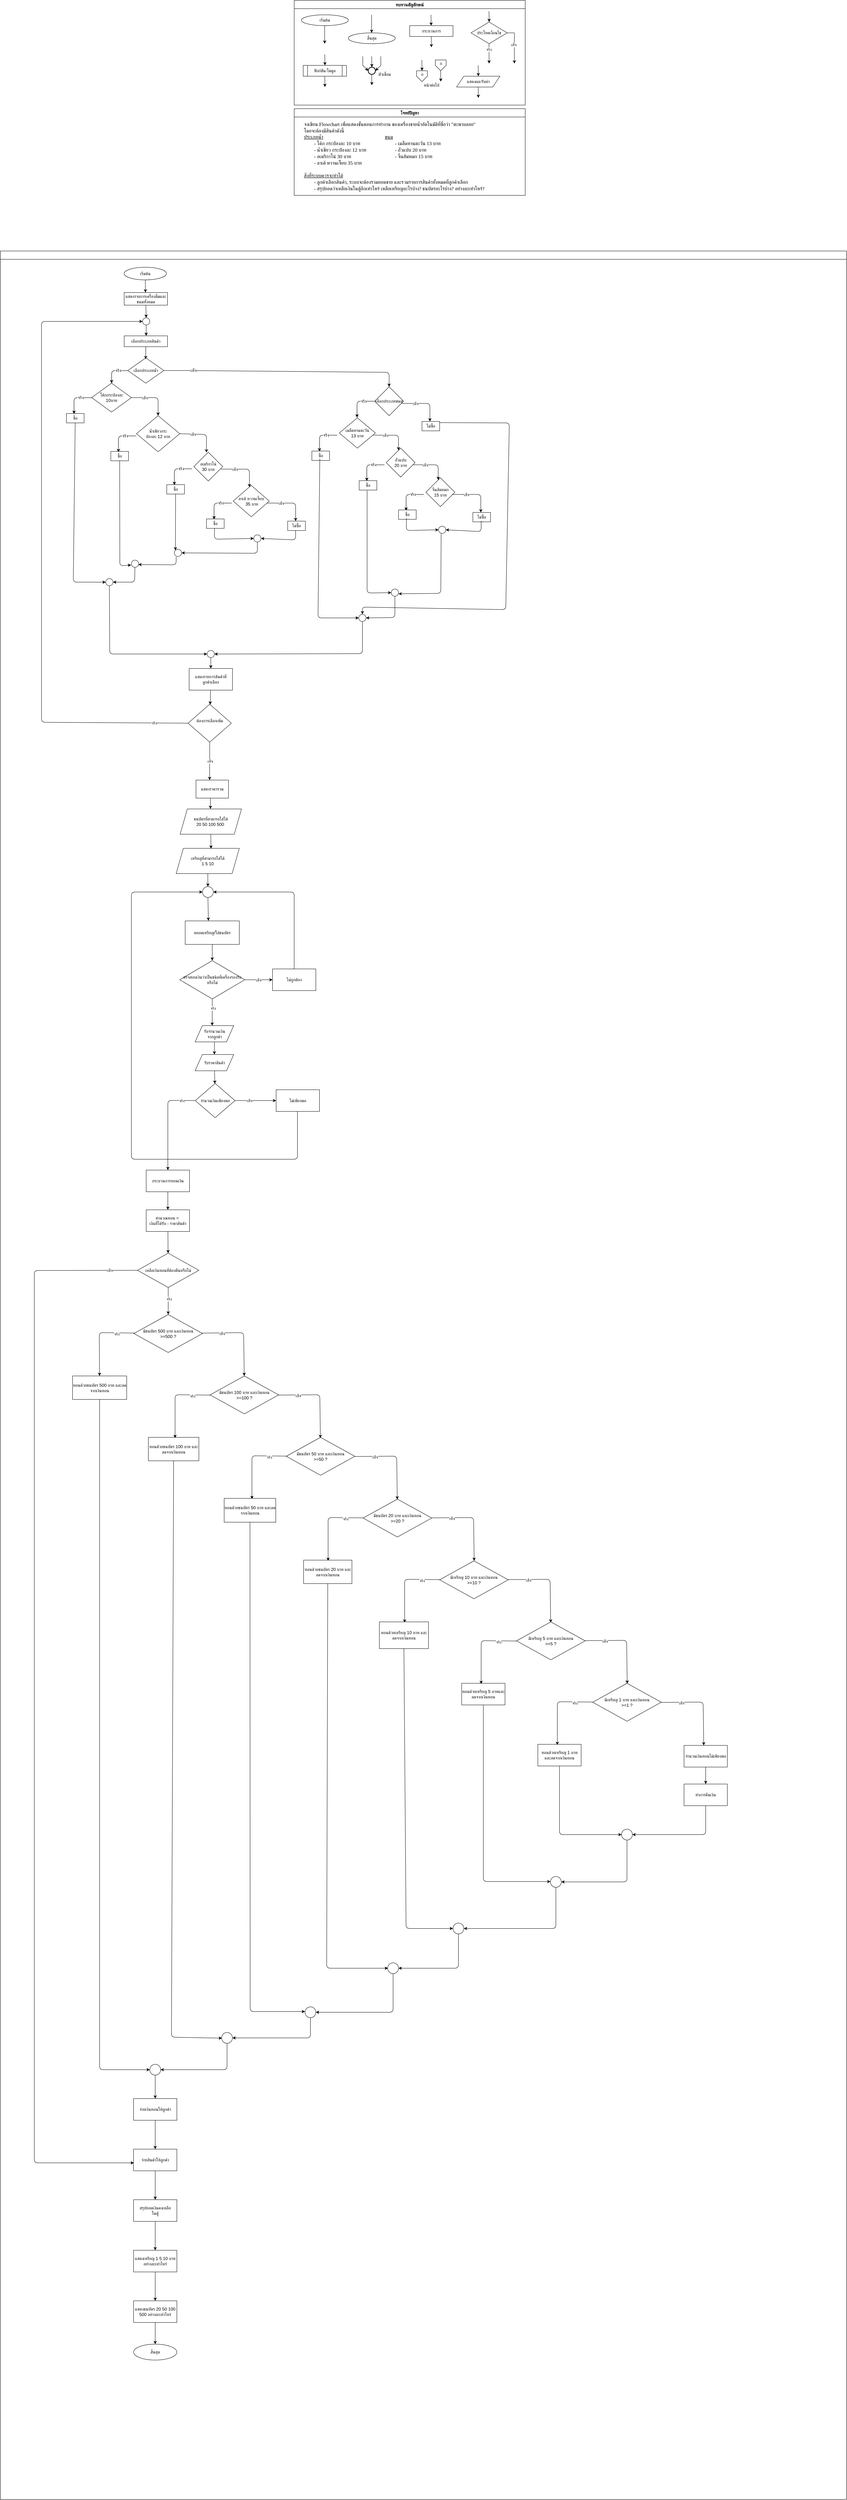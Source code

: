 <mxfile>
  <diagram id="C5RBs43oDa-KdzZeNtuy" name="Page-1">
    <mxGraphModel dx="7641" dy="4062" grid="1" gridSize="10" guides="1" tooltips="1" connect="1" arrows="1" fold="1" page="1" pageScale="1" pageWidth="827" pageHeight="1169" math="0" shadow="0">
      <root>
        <mxCell id="WIyWlLk6GJQsqaUBKTNV-0" />
        <mxCell id="WIyWlLk6GJQsqaUBKTNV-1" parent="WIyWlLk6GJQsqaUBKTNV-0" />
        <mxCell id="M7CGMbNuYNeq0SnUNNgH-6" value="ทบทวนสัญลักษณ์" style="swimlane;fontFamily=Sarabun;fontSource=https%3A%2F%2Ffonts.googleapis.com%2Fcss%3Ffamily%3DSarabun;" parent="WIyWlLk6GJQsqaUBKTNV-1" vertex="1">
          <mxGeometry x="-840" y="-10" width="640" height="290" as="geometry" />
        </mxCell>
        <mxCell id="M7CGMbNuYNeq0SnUNNgH-2" value="&lt;font data-font-src=&quot;https://fonts.googleapis.com/css?family=Sarabun&quot; face=&quot;Sarabun&quot;&gt;เริ่มต้น&lt;/font&gt;" style="ellipse;whiteSpace=wrap;html=1;" parent="M7CGMbNuYNeq0SnUNNgH-6" vertex="1">
          <mxGeometry x="20" y="40" width="130" height="30" as="geometry" />
        </mxCell>
        <mxCell id="M7CGMbNuYNeq0SnUNNgH-5" value="" style="endArrow=classic;html=1;rounded=0;" parent="M7CGMbNuYNeq0SnUNNgH-6" edge="1">
          <mxGeometry width="50" height="50" relative="1" as="geometry">
            <mxPoint x="84.5" y="70" as="sourcePoint" />
            <mxPoint x="84.5" y="120" as="targetPoint" />
          </mxGeometry>
        </mxCell>
        <mxCell id="M7CGMbNuYNeq0SnUNNgH-3" value="&lt;font face=&quot;Sarabun&quot;&gt;สิ้นสุด&lt;/font&gt;" style="ellipse;whiteSpace=wrap;html=1;" parent="M7CGMbNuYNeq0SnUNNgH-6" vertex="1">
          <mxGeometry x="150" y="90" width="130" height="30" as="geometry" />
        </mxCell>
        <mxCell id="M7CGMbNuYNeq0SnUNNgH-4" value="" style="endArrow=classic;html=1;rounded=0;" parent="M7CGMbNuYNeq0SnUNNgH-6" edge="1">
          <mxGeometry width="50" height="50" relative="1" as="geometry">
            <mxPoint x="214.5" y="40" as="sourcePoint" />
            <mxPoint x="214.5" y="90" as="targetPoint" />
          </mxGeometry>
        </mxCell>
        <mxCell id="mvioNwK95yMqdUQ73LqQ-0" value="กระบวนการ" style="rounded=0;whiteSpace=wrap;html=1;fontFamily=Sarabun;fontSource=https%3A%2F%2Ffonts.googleapis.com%2Fcss%3Ffamily%3DSarabun;" parent="M7CGMbNuYNeq0SnUNNgH-6" vertex="1">
          <mxGeometry x="320" y="70" width="120" height="30" as="geometry" />
        </mxCell>
        <mxCell id="mvioNwK95yMqdUQ73LqQ-1" value="" style="endArrow=classic;html=1;rounded=0;" parent="M7CGMbNuYNeq0SnUNNgH-6" edge="1">
          <mxGeometry width="50" height="50" relative="1" as="geometry">
            <mxPoint x="379" y="40" as="sourcePoint" />
            <mxPoint x="379.5" y="70" as="targetPoint" />
          </mxGeometry>
        </mxCell>
        <mxCell id="mvioNwK95yMqdUQ73LqQ-2" value="" style="endArrow=classic;html=1;rounded=0;" parent="M7CGMbNuYNeq0SnUNNgH-6" edge="1">
          <mxGeometry width="50" height="50" relative="1" as="geometry">
            <mxPoint x="379.75" y="100" as="sourcePoint" />
            <mxPoint x="380.25" y="130" as="targetPoint" />
          </mxGeometry>
        </mxCell>
        <mxCell id="mvioNwK95yMqdUQ73LqQ-3" value="ประโยคเงื่อนไข" style="rhombus;whiteSpace=wrap;html=1;fontFamily=Sarabun;fontSource=https%3A%2F%2Ffonts.googleapis.com%2Fcss%3Ffamily%3DSarabun;" parent="M7CGMbNuYNeq0SnUNNgH-6" vertex="1">
          <mxGeometry x="490" y="60" width="100" height="60" as="geometry" />
        </mxCell>
        <mxCell id="mvioNwK95yMqdUQ73LqQ-4" value="" style="endArrow=classic;html=1;rounded=0;" parent="M7CGMbNuYNeq0SnUNNgH-6" edge="1">
          <mxGeometry width="50" height="50" relative="1" as="geometry">
            <mxPoint x="539.71" y="30" as="sourcePoint" />
            <mxPoint x="540.21" y="60" as="targetPoint" />
          </mxGeometry>
        </mxCell>
        <mxCell id="mvioNwK95yMqdUQ73LqQ-5" value="" style="endArrow=classic;html=1;rounded=0;" parent="M7CGMbNuYNeq0SnUNNgH-6" edge="1">
          <mxGeometry width="50" height="50" relative="1" as="geometry">
            <mxPoint x="539.71" y="120" as="sourcePoint" />
            <mxPoint x="540" y="175" as="targetPoint" />
          </mxGeometry>
        </mxCell>
        <mxCell id="mvioNwK95yMqdUQ73LqQ-7" value="จริง" style="edgeLabel;html=1;align=center;verticalAlign=middle;resizable=0;points=[];fontFamily=Sarabun;fontSource=https%3A%2F%2Ffonts.googleapis.com%2Fcss%3Ffamily%3DSarabun;" parent="mvioNwK95yMqdUQ73LqQ-5" vertex="1" connectable="0">
          <mxGeometry x="-0.414" y="-1" relative="1" as="geometry">
            <mxPoint as="offset" />
          </mxGeometry>
        </mxCell>
        <mxCell id="mvioNwK95yMqdUQ73LqQ-6" value="" style="endArrow=classic;html=1;rounded=0;exitX=1;exitY=0.5;exitDx=0;exitDy=0;" parent="M7CGMbNuYNeq0SnUNNgH-6" source="mvioNwK95yMqdUQ73LqQ-3" edge="1">
          <mxGeometry width="50" height="50" relative="1" as="geometry">
            <mxPoint x="620" y="95" as="sourcePoint" />
            <mxPoint x="610" y="175" as="targetPoint" />
            <Array as="points">
              <mxPoint x="610" y="90" />
            </Array>
          </mxGeometry>
        </mxCell>
        <mxCell id="mvioNwK95yMqdUQ73LqQ-8" value="&lt;font data-font-src=&quot;https://fonts.googleapis.com/css?family=Sarabun&quot; face=&quot;Sarabun&quot;&gt;เท็จ&lt;/font&gt;" style="edgeLabel;html=1;align=center;verticalAlign=middle;resizable=0;points=[];" parent="mvioNwK95yMqdUQ73LqQ-6" vertex="1" connectable="0">
          <mxGeometry x="-0.002" y="-2" relative="1" as="geometry">
            <mxPoint as="offset" />
          </mxGeometry>
        </mxCell>
        <mxCell id="mvioNwK95yMqdUQ73LqQ-9" value="&lt;font data-font-src=&quot;https://fonts.googleapis.com/css?family=Sarabun&quot; face=&quot;Sarabun&quot;&gt;ฟังก์ชัน/โมดูล&lt;/font&gt;" style="shape=process;whiteSpace=wrap;html=1;backgroundOutline=1;" parent="M7CGMbNuYNeq0SnUNNgH-6" vertex="1">
          <mxGeometry x="25" y="180" width="120" height="30" as="geometry" />
        </mxCell>
        <mxCell id="mvioNwK95yMqdUQ73LqQ-11" value="" style="endArrow=classic;html=1;rounded=0;" parent="M7CGMbNuYNeq0SnUNNgH-6" edge="1">
          <mxGeometry width="50" height="50" relative="1" as="geometry">
            <mxPoint x="84.71" y="150" as="sourcePoint" />
            <mxPoint x="85.21" y="180" as="targetPoint" />
          </mxGeometry>
        </mxCell>
        <mxCell id="mvioNwK95yMqdUQ73LqQ-12" value="" style="endArrow=classic;html=1;rounded=0;" parent="M7CGMbNuYNeq0SnUNNgH-6" edge="1">
          <mxGeometry width="50" height="50" relative="1" as="geometry">
            <mxPoint x="84.71" y="210" as="sourcePoint" />
            <mxPoint x="85.21" y="240" as="targetPoint" />
          </mxGeometry>
        </mxCell>
        <mxCell id="mvioNwK95yMqdUQ73LqQ-13" value="" style="strokeWidth=2;html=1;shape=mxgraph.flowchart.start_2;whiteSpace=wrap;" parent="M7CGMbNuYNeq0SnUNNgH-6" vertex="1">
          <mxGeometry x="205" y="185" width="20" height="20" as="geometry" />
        </mxCell>
        <mxCell id="mvioNwK95yMqdUQ73LqQ-16" value="" style="endArrow=classic;html=1;rounded=0;" parent="M7CGMbNuYNeq0SnUNNgH-6" edge="1">
          <mxGeometry width="50" height="50" relative="1" as="geometry">
            <mxPoint x="214.71" y="155" as="sourcePoint" />
            <mxPoint x="215.21" y="185" as="targetPoint" />
          </mxGeometry>
        </mxCell>
        <mxCell id="mvioNwK95yMqdUQ73LqQ-17" value="" style="endArrow=classic;html=1;rounded=0;entryX=0;entryY=0.5;entryDx=0;entryDy=0;entryPerimeter=0;" parent="M7CGMbNuYNeq0SnUNNgH-6" target="mvioNwK95yMqdUQ73LqQ-13" edge="1">
          <mxGeometry width="50" height="50" relative="1" as="geometry">
            <mxPoint x="190.0" y="155" as="sourcePoint" />
            <mxPoint x="190.5" y="185" as="targetPoint" />
            <Array as="points">
              <mxPoint x="190" y="180" />
            </Array>
          </mxGeometry>
        </mxCell>
        <mxCell id="mvioNwK95yMqdUQ73LqQ-18" value="" style="endArrow=classic;html=1;rounded=0;entryX=1;entryY=0.5;entryDx=0;entryDy=0;entryPerimeter=0;" parent="M7CGMbNuYNeq0SnUNNgH-6" target="mvioNwK95yMqdUQ73LqQ-13" edge="1">
          <mxGeometry width="50" height="50" relative="1" as="geometry">
            <mxPoint x="240.0" y="155" as="sourcePoint" />
            <mxPoint x="240.5" y="185" as="targetPoint" />
            <Array as="points">
              <mxPoint x="240" y="180" />
            </Array>
          </mxGeometry>
        </mxCell>
        <mxCell id="mvioNwK95yMqdUQ73LqQ-19" value="" style="endArrow=classic;html=1;rounded=0;" parent="M7CGMbNuYNeq0SnUNNgH-6" edge="1">
          <mxGeometry width="50" height="50" relative="1" as="geometry">
            <mxPoint x="214.71" y="205" as="sourcePoint" />
            <mxPoint x="215.21" y="235" as="targetPoint" />
          </mxGeometry>
        </mxCell>
        <mxCell id="mvioNwK95yMqdUQ73LqQ-20" value="&lt;font data-font-src=&quot;https://fonts.googleapis.com/css?family=Sarabun&quot; face=&quot;Sarabun&quot;&gt;ตัวเชื่อม&lt;/font&gt;" style="text;html=1;align=center;verticalAlign=middle;resizable=0;points=[];autosize=1;strokeColor=none;fillColor=none;" parent="M7CGMbNuYNeq0SnUNNgH-6" vertex="1">
          <mxGeometry x="220" y="190" width="60" height="30" as="geometry" />
        </mxCell>
        <mxCell id="mvioNwK95yMqdUQ73LqQ-25" value="" style="endArrow=classic;html=1;rounded=0;" parent="M7CGMbNuYNeq0SnUNNgH-6" edge="1">
          <mxGeometry width="50" height="50" relative="1" as="geometry">
            <mxPoint x="353.71" y="165" as="sourcePoint" />
            <mxPoint x="354.21" y="195" as="targetPoint" />
          </mxGeometry>
        </mxCell>
        <mxCell id="mvioNwK95yMqdUQ73LqQ-21" value="" style="verticalLabelPosition=bottom;verticalAlign=top;html=1;shape=offPageConnector;rounded=0;size=0.5;" parent="M7CGMbNuYNeq0SnUNNgH-6" vertex="1">
          <mxGeometry x="339" y="195" width="30" height="30" as="geometry" />
        </mxCell>
        <mxCell id="mvioNwK95yMqdUQ73LqQ-26" value="" style="endArrow=classic;html=1;rounded=0;" parent="M7CGMbNuYNeq0SnUNNgH-6" edge="1">
          <mxGeometry width="50" height="50" relative="1" as="geometry">
            <mxPoint x="405.71" y="195" as="sourcePoint" />
            <mxPoint x="406.21" y="225" as="targetPoint" />
          </mxGeometry>
        </mxCell>
        <mxCell id="mvioNwK95yMqdUQ73LqQ-27" value="" style="verticalLabelPosition=bottom;verticalAlign=top;html=1;shape=offPageConnector;rounded=0;size=0.5;" parent="M7CGMbNuYNeq0SnUNNgH-6" vertex="1">
          <mxGeometry x="391" y="165" width="30" height="30" as="geometry" />
        </mxCell>
        <mxCell id="mvioNwK95yMqdUQ73LqQ-28" value="หน้าต่อไป" style="text;html=1;align=center;verticalAlign=middle;resizable=0;points=[];autosize=1;strokeColor=none;fillColor=none;fontFamily=Sarabun;fontSource=https%3A%2F%2Ffonts.googleapis.com%2Fcss%3Ffamily%3DSarabun;" parent="M7CGMbNuYNeq0SnUNNgH-6" vertex="1">
          <mxGeometry x="345" y="220" width="70" height="30" as="geometry" />
        </mxCell>
        <mxCell id="mvioNwK95yMqdUQ73LqQ-29" value="ก" style="text;html=1;align=center;verticalAlign=middle;resizable=0;points=[];autosize=1;strokeColor=none;fillColor=none;fontFamily=Sarabun;fontSource=https%3A%2F%2Ffonts.googleapis.com%2Fcss%3Ffamily%3DSarabun;" parent="M7CGMbNuYNeq0SnUNNgH-6" vertex="1">
          <mxGeometry x="339" y="190" width="30" height="30" as="geometry" />
        </mxCell>
        <mxCell id="mvioNwK95yMqdUQ73LqQ-30" value="ก" style="text;html=1;align=center;verticalAlign=middle;resizable=0;points=[];autosize=1;strokeColor=none;fillColor=none;fontFamily=Sarabun;fontSource=https%3A%2F%2Ffonts.googleapis.com%2Fcss%3Ffamily%3DSarabun;" parent="M7CGMbNuYNeq0SnUNNgH-6" vertex="1">
          <mxGeometry x="391" y="160" width="30" height="30" as="geometry" />
        </mxCell>
        <mxCell id="mvioNwK95yMqdUQ73LqQ-32" value="แสดงผล/รับค่า" style="shape=parallelogram;perimeter=parallelogramPerimeter;whiteSpace=wrap;html=1;fixedSize=1;fontFamily=Sarabun;fontSource=https%3A%2F%2Ffonts.googleapis.com%2Fcss%3Ffamily%3DSarabun;" parent="M7CGMbNuYNeq0SnUNNgH-6" vertex="1">
          <mxGeometry x="450" y="210" width="120" height="30" as="geometry" />
        </mxCell>
        <mxCell id="mvioNwK95yMqdUQ73LqQ-33" value="" style="endArrow=classic;html=1;rounded=0;" parent="M7CGMbNuYNeq0SnUNNgH-6" edge="1">
          <mxGeometry width="50" height="50" relative="1" as="geometry">
            <mxPoint x="509.71" y="180" as="sourcePoint" />
            <mxPoint x="510.21" y="210" as="targetPoint" />
          </mxGeometry>
        </mxCell>
        <mxCell id="mvioNwK95yMqdUQ73LqQ-34" value="" style="endArrow=classic;html=1;rounded=0;" parent="M7CGMbNuYNeq0SnUNNgH-6" edge="1">
          <mxGeometry width="50" height="50" relative="1" as="geometry">
            <mxPoint x="509.71" y="240" as="sourcePoint" />
            <mxPoint x="510.21" y="270" as="targetPoint" />
          </mxGeometry>
        </mxCell>
        <UserObject label="" id="mvioNwK95yMqdUQ73LqQ-36">
          <mxCell style="swimlane;fontFamily=Sarabun;fontSource=https%3A%2F%2Ffonts.googleapis.com%2Fcss%3Ffamily%3DSarabun;" parent="WIyWlLk6GJQsqaUBKTNV-1" vertex="1">
            <mxGeometry x="-1654" y="684" width="2344" height="6226" as="geometry" />
          </mxCell>
        </UserObject>
        <mxCell id="mvioNwK95yMqdUQ73LqQ-35" value="&lt;font data-font-src=&quot;https://fonts.googleapis.com/css?family=Sarabun&quot; face=&quot;Sarabun&quot;&gt;เริ่มต้น&lt;/font&gt;" style="ellipse;whiteSpace=wrap;html=1;" parent="mvioNwK95yMqdUQ73LqQ-36" vertex="1">
          <mxGeometry x="343" y="45" width="117" height="35" as="geometry" />
        </mxCell>
        <mxCell id="3" value="&lt;font style=&quot;font-size: 12px;&quot;&gt;เลือกประเภทสินค้า&lt;/font&gt;" style="whiteSpace=wrap;html=1;" parent="mvioNwK95yMqdUQ73LqQ-36" vertex="1">
          <mxGeometry x="343" y="235" width="120" height="30" as="geometry" />
        </mxCell>
        <mxCell id="5" value="เลือกประเภทน้ำ" style="rhombus;whiteSpace=wrap;html=1;" parent="mvioNwK95yMqdUQ73LqQ-36" vertex="1">
          <mxGeometry x="353" y="296" width="100" height="70" as="geometry" />
        </mxCell>
        <mxCell id="15" value="" style="edgeStyle=none;orthogonalLoop=1;jettySize=auto;html=1;entryX=0.5;entryY=0;entryDx=0;entryDy=0;" parent="mvioNwK95yMqdUQ73LqQ-36" target="77" edge="1">
          <mxGeometry width="80" relative="1" as="geometry">
            <mxPoint x="453" y="331" as="sourcePoint" />
            <mxPoint x="1077" y="386" as="targetPoint" />
            <Array as="points">
              <mxPoint x="523" y="331" />
              <mxPoint x="1077" y="336" />
            </Array>
          </mxGeometry>
        </mxCell>
        <mxCell id="25" value="&lt;font style=&quot;font-size: 12px;&quot;&gt;เท็จ&lt;/font&gt;" style="edgeLabel;html=1;align=center;verticalAlign=middle;resizable=0;points=[];" parent="15" vertex="1" connectable="0">
          <mxGeometry x="-0.754" relative="1" as="geometry">
            <mxPoint as="offset" />
          </mxGeometry>
        </mxCell>
        <mxCell id="21" value="" style="edgeStyle=none;orthogonalLoop=1;jettySize=auto;html=1;shadow=1;entryX=0.5;entryY=0;entryDx=0;entryDy=0;" parent="mvioNwK95yMqdUQ73LqQ-36" target="27" edge="1">
          <mxGeometry width="80" relative="1" as="geometry">
            <mxPoint x="353" y="331" as="sourcePoint" />
            <mxPoint x="304" y="367" as="targetPoint" />
            <Array as="points">
              <mxPoint x="308" y="331" />
            </Array>
          </mxGeometry>
        </mxCell>
        <mxCell id="24" value="&lt;font style=&quot;font-size: 12px;&quot;&gt;จริง&lt;/font&gt;" style="edgeLabel;html=1;align=center;verticalAlign=middle;resizable=0;points=[];" parent="21" vertex="1" connectable="0">
          <mxGeometry x="-0.327" relative="1" as="geometry">
            <mxPoint as="offset" />
          </mxGeometry>
        </mxCell>
        <mxCell id="27" value="โค้กกระป๋องละ&lt;div&gt;10บาท&lt;/div&gt;" style="rhombus;whiteSpace=wrap;html=1;" parent="mvioNwK95yMqdUQ73LqQ-36" vertex="1">
          <mxGeometry x="253" y="366" width="110" height="80" as="geometry" />
        </mxCell>
        <mxCell id="28" value="" style="edgeStyle=none;orthogonalLoop=1;jettySize=auto;html=1;shadow=1;" parent="mvioNwK95yMqdUQ73LqQ-36" edge="1">
          <mxGeometry width="80" relative="1" as="geometry">
            <mxPoint x="253" y="406" as="sourcePoint" />
            <mxPoint x="204" y="451" as="targetPoint" />
            <Array as="points">
              <mxPoint x="204" y="406" />
            </Array>
          </mxGeometry>
        </mxCell>
        <mxCell id="29" value="&lt;font style=&quot;font-size: 12px;&quot;&gt;จริง&lt;/font&gt;" style="edgeLabel;html=1;align=center;verticalAlign=middle;resizable=0;points=[];" parent="28" vertex="1" connectable="0">
          <mxGeometry x="-0.327" relative="1" as="geometry">
            <mxPoint as="offset" />
          </mxGeometry>
        </mxCell>
        <mxCell id="61" style="edgeStyle=none;html=1;entryX=0;entryY=0.5;entryDx=0;entryDy=0;" parent="mvioNwK95yMqdUQ73LqQ-36" source="30" target="76" edge="1">
          <mxGeometry relative="1" as="geometry">
            <mxPoint x="282" y="917" as="targetPoint" />
            <Array as="points">
              <mxPoint x="202" y="917" />
            </Array>
          </mxGeometry>
        </mxCell>
        <mxCell id="30" value="ซื้อ" style="rounded=0;whiteSpace=wrap;html=1;" parent="mvioNwK95yMqdUQ73LqQ-36" vertex="1">
          <mxGeometry x="183" y="450" width="49" height="26" as="geometry" />
        </mxCell>
        <mxCell id="31" value="" style="edgeStyle=none;orthogonalLoop=1;jettySize=auto;html=1;" parent="mvioNwK95yMqdUQ73LqQ-36" edge="1">
          <mxGeometry width="80" relative="1" as="geometry">
            <mxPoint x="363" y="406" as="sourcePoint" />
            <mxPoint x="437" y="456" as="targetPoint" />
            <Array as="points">
              <mxPoint x="437" y="406" />
            </Array>
          </mxGeometry>
        </mxCell>
        <mxCell id="35" value="เท็จ" style="edgeLabel;html=1;align=center;verticalAlign=middle;resizable=0;points=[];" parent="31" vertex="1" connectable="0">
          <mxGeometry x="-0.402" y="-1" relative="1" as="geometry">
            <mxPoint as="offset" />
          </mxGeometry>
        </mxCell>
        <mxCell id="36" value="น้ำเขียว&lt;span style=&quot;background-color: transparent;&quot;&gt;กระ&lt;/span&gt;&lt;div&gt;&lt;span style=&quot;background-color: transparent;&quot;&gt;ป๋องละ 12 บาท&lt;/span&gt;&lt;/div&gt;" style="rhombus;whiteSpace=wrap;html=1;" parent="mvioNwK95yMqdUQ73LqQ-36" vertex="1">
          <mxGeometry x="377" y="456" width="120" height="100" as="geometry" />
        </mxCell>
        <mxCell id="42" value="อเมริกาโน่&lt;div&gt;30 บาท&lt;/div&gt;" style="rhombus;whiteSpace=wrap;html=1;" parent="mvioNwK95yMqdUQ73LqQ-36" vertex="1">
          <mxGeometry x="536" y="557" width="80" height="80" as="geometry" />
        </mxCell>
        <mxCell id="51" value="ลาเต้ หวานเจี๊ยบ&lt;div&gt;&amp;nbsp;35 บาท&lt;/div&gt;" style="rhombus;whiteSpace=wrap;html=1;" parent="mvioNwK95yMqdUQ73LqQ-36" vertex="1">
          <mxGeometry x="645" y="649" width="100" height="87" as="geometry" />
        </mxCell>
        <mxCell id="72" style="edgeStyle=none;html=1;exitX=0.5;exitY=1;exitDx=0;exitDy=0;entryX=1;entryY=0.5;entryDx=0;entryDy=0;" parent="mvioNwK95yMqdUQ73LqQ-36" source="67" target="71" edge="1">
          <mxGeometry relative="1" as="geometry">
            <mxPoint x="512" y="837" as="targetPoint" />
            <mxPoint x="712" y="807" as="sourcePoint" />
            <Array as="points">
              <mxPoint x="712" y="837" />
            </Array>
          </mxGeometry>
        </mxCell>
        <mxCell id="67" value="" style="ellipse;whiteSpace=wrap;html=1;aspect=fixed;" parent="mvioNwK95yMqdUQ73LqQ-36" vertex="1">
          <mxGeometry x="702" y="786" width="20" height="20" as="geometry" />
        </mxCell>
        <mxCell id="71" value="" style="ellipse;whiteSpace=wrap;html=1;aspect=fixed;" parent="mvioNwK95yMqdUQ73LqQ-36" vertex="1">
          <mxGeometry x="482" y="826" width="20" height="20" as="geometry" />
        </mxCell>
        <mxCell id="75" style="edgeStyle=none;html=1;entryX=1;entryY=0.5;entryDx=0;entryDy=0;" parent="mvioNwK95yMqdUQ73LqQ-36" source="73" target="76" edge="1">
          <mxGeometry relative="1" as="geometry">
            <mxPoint x="332" y="917" as="targetPoint" />
            <Array as="points">
              <mxPoint x="372" y="917" />
            </Array>
          </mxGeometry>
        </mxCell>
        <mxCell id="73" value="" style="ellipse;whiteSpace=wrap;html=1;aspect=fixed;" parent="mvioNwK95yMqdUQ73LqQ-36" vertex="1">
          <mxGeometry x="363" y="856" width="20" height="20" as="geometry" />
        </mxCell>
        <mxCell id="123" style="edgeStyle=none;html=1;" parent="mvioNwK95yMqdUQ73LqQ-36" source="76" edge="1">
          <mxGeometry relative="1" as="geometry">
            <mxPoint x="573" y="1116" as="targetPoint" />
            <Array as="points">
              <mxPoint x="303" y="1116" />
            </Array>
          </mxGeometry>
        </mxCell>
        <mxCell id="76" value="" style="ellipse;whiteSpace=wrap;html=1;aspect=fixed;" parent="mvioNwK95yMqdUQ73LqQ-36" vertex="1">
          <mxGeometry x="292" y="907" width="20" height="20" as="geometry" />
        </mxCell>
        <mxCell id="77" value="เลือกประเภทขนม" style="rhombus;whiteSpace=wrap;html=1;" parent="mvioNwK95yMqdUQ73LqQ-36" vertex="1">
          <mxGeometry x="1037" y="376" width="80" height="80" as="geometry" />
        </mxCell>
        <mxCell id="78" value="" style="edgeStyle=none;orthogonalLoop=1;jettySize=auto;html=1;shadow=1;" parent="mvioNwK95yMqdUQ73LqQ-36" edge="1">
          <mxGeometry width="80" relative="1" as="geometry">
            <mxPoint x="1037" y="416" as="sourcePoint" />
            <mxPoint x="988" y="461" as="targetPoint" />
            <Array as="points">
              <mxPoint x="988" y="416" />
            </Array>
          </mxGeometry>
        </mxCell>
        <mxCell id="79" value="&lt;font style=&quot;font-size: 12px;&quot;&gt;จริง&lt;/font&gt;" style="edgeLabel;html=1;align=center;verticalAlign=middle;resizable=0;points=[];" parent="78" vertex="1" connectable="0">
          <mxGeometry x="-0.327" relative="1" as="geometry">
            <mxPoint as="offset" />
          </mxGeometry>
        </mxCell>
        <mxCell id="81" value="เมล็ดทานตะวัน&lt;div&gt;13 บาท&lt;/div&gt;" style="rhombus;whiteSpace=wrap;html=1;" parent="mvioNwK95yMqdUQ73LqQ-36" vertex="1">
          <mxGeometry x="939" y="462" width="100" height="84" as="geometry" />
        </mxCell>
        <mxCell id="88" value="ถั่วแปบ&lt;div&gt;20 บาท&lt;/div&gt;" style="rhombus;whiteSpace=wrap;html=1;" parent="mvioNwK95yMqdUQ73LqQ-36" vertex="1">
          <mxGeometry x="1069" y="546" width="80" height="80" as="geometry" />
        </mxCell>
        <mxCell id="95" value="จิ้นส้มหมก&lt;div&gt;15 บาท&lt;/div&gt;" style="rhombus;whiteSpace=wrap;html=1;" parent="mvioNwK95yMqdUQ73LqQ-36" vertex="1">
          <mxGeometry x="1179" y="628" width="80" height="80" as="geometry" />
        </mxCell>
        <mxCell id="112" value="" style="ellipse;whiteSpace=wrap;html=1;aspect=fixed;" parent="mvioNwK95yMqdUQ73LqQ-36" vertex="1">
          <mxGeometry x="1214" y="762" width="20" height="20" as="geometry" />
        </mxCell>
        <mxCell id="115" value="" style="ellipse;whiteSpace=wrap;html=1;aspect=fixed;" parent="mvioNwK95yMqdUQ73LqQ-36" vertex="1">
          <mxGeometry x="1083" y="936" width="20" height="20" as="geometry" />
        </mxCell>
        <mxCell id="114" style="edgeStyle=none;html=1;entryX=1.093;entryY=0.661;entryDx=0;entryDy=0;entryPerimeter=0;" parent="mvioNwK95yMqdUQ73LqQ-36" edge="1">
          <mxGeometry relative="1" as="geometry">
            <mxPoint x="1103" y="949.22" as="targetPoint" />
            <mxPoint x="1221.14" y="782" as="sourcePoint" />
            <Array as="points">
              <mxPoint x="1220.14" y="948" />
            </Array>
          </mxGeometry>
        </mxCell>
        <mxCell id="117" value="" style="ellipse;whiteSpace=wrap;html=1;aspect=fixed;" parent="mvioNwK95yMqdUQ73LqQ-36" vertex="1">
          <mxGeometry x="993" y="1006" width="20" height="20" as="geometry" />
        </mxCell>
        <mxCell id="116" style="edgeStyle=none;html=1;entryX=1;entryY=0.5;entryDx=0;entryDy=0;exitX=0.5;exitY=1;exitDx=0;exitDy=0;" parent="mvioNwK95yMqdUQ73LqQ-36" source="115" target="117" edge="1">
          <mxGeometry relative="1" as="geometry">
            <mxPoint x="1033" y="1015" as="targetPoint" />
            <Array as="points">
              <mxPoint x="1093" y="1015" />
            </Array>
            <mxPoint x="1094" y="974" as="sourcePoint" />
          </mxGeometry>
        </mxCell>
        <mxCell id="118" style="edgeStyle=none;html=1;exitX=1.03;exitY=0.356;exitDx=0;exitDy=0;exitPerimeter=0;" parent="mvioNwK95yMqdUQ73LqQ-36" edge="1">
          <mxGeometry relative="1" as="geometry">
            <mxPoint x="1003" y="1006" as="targetPoint" />
            <mxPoint x="1214.47" y="475.256" as="sourcePoint" />
            <Array as="points">
              <mxPoint x="1410.07" y="476.07" />
              <mxPoint x="1400.07" y="993.07" />
              <mxPoint x="1003" y="986" />
            </Array>
          </mxGeometry>
        </mxCell>
        <mxCell id="126" value="" style="edgeStyle=none;html=1;" parent="mvioNwK95yMqdUQ73LqQ-36" source="122" edge="1">
          <mxGeometry relative="1" as="geometry">
            <mxPoint x="583" y="1156" as="targetPoint" />
          </mxGeometry>
        </mxCell>
        <mxCell id="122" value="" style="ellipse;whiteSpace=wrap;html=1;aspect=fixed;" parent="mvioNwK95yMqdUQ73LqQ-36" vertex="1">
          <mxGeometry x="573" y="1106" width="20" height="20" as="geometry" />
        </mxCell>
        <mxCell id="124" style="edgeStyle=none;html=1;exitX=0.5;exitY=1;exitDx=0;exitDy=0;entryX=1;entryY=0.5;entryDx=0;entryDy=0;" parent="mvioNwK95yMqdUQ73LqQ-36" source="117" target="122" edge="1">
          <mxGeometry relative="1" as="geometry">
            <mxPoint x="753" y="1115" as="targetPoint" />
            <Array as="points">
              <mxPoint x="1003" y="1115" />
            </Array>
            <mxPoint x="1003" y="1056" as="sourcePoint" />
          </mxGeometry>
        </mxCell>
        <mxCell id="143" value="" style="edgeStyle=none;html=1;" edge="1" parent="mvioNwK95yMqdUQ73LqQ-36" source="125" target="142">
          <mxGeometry relative="1" as="geometry" />
        </mxCell>
        <mxCell id="125" value="แสดงรายการสินค้าที่&lt;div&gt;ลูกค้าเลือก&lt;/div&gt;" style="whiteSpace=wrap;html=1;" parent="mvioNwK95yMqdUQ73LqQ-36" vertex="1">
          <mxGeometry x="523" y="1156" width="120" height="60" as="geometry" />
        </mxCell>
        <mxCell id="s7C1Wnp9oXKOKk-EIIO3-147" value="แสดงรายการเครื่องดื่มและขนมทั้งหมด" style="rounded=0;whiteSpace=wrap;html=1;" parent="mvioNwK95yMqdUQ73LqQ-36" vertex="1">
          <mxGeometry x="343" y="115" width="120" height="35" as="geometry" />
        </mxCell>
        <mxCell id="s7C1Wnp9oXKOKk-EIIO3-154" style="edgeStyle=none;html=1;exitX=0.5;exitY=1;exitDx=0;exitDy=0;entryX=0.495;entryY=0.05;entryDx=0;entryDy=0;entryPerimeter=0;" parent="mvioNwK95yMqdUQ73LqQ-36" source="3" target="5" edge="1">
          <mxGeometry relative="1" as="geometry" />
        </mxCell>
        <mxCell id="141" style="edgeStyle=none;html=1;exitX=0.5;exitY=1;exitDx=0;exitDy=0;entryX=0.508;entryY=0;entryDx=0;entryDy=0;entryPerimeter=0;" edge="1" parent="mvioNwK95yMqdUQ73LqQ-36" source="135" target="3">
          <mxGeometry relative="1" as="geometry" />
        </mxCell>
        <mxCell id="135" value="" style="ellipse;whiteSpace=wrap;html=1;aspect=fixed;" vertex="1" parent="mvioNwK95yMqdUQ73LqQ-36">
          <mxGeometry x="394" y="185" width="20" height="20" as="geometry" />
        </mxCell>
        <mxCell id="137" style="edgeStyle=none;html=1;exitX=0.5;exitY=1;exitDx=0;exitDy=0;" edge="1" parent="mvioNwK95yMqdUQ73LqQ-36" source="mvioNwK95yMqdUQ73LqQ-35">
          <mxGeometry relative="1" as="geometry">
            <mxPoint x="402" y="115" as="targetPoint" />
          </mxGeometry>
        </mxCell>
        <mxCell id="140" style="edgeStyle=none;html=1;exitX=0.5;exitY=1;exitDx=0;exitDy=0;entryX=0.5;entryY=0;entryDx=0;entryDy=0;" edge="1" parent="mvioNwK95yMqdUQ73LqQ-36" source="s7C1Wnp9oXKOKk-EIIO3-147" target="135">
          <mxGeometry relative="1" as="geometry" />
        </mxCell>
        <mxCell id="131" value="" style="edgeStyle=none;html=1;exitX=0.443;exitY=1.011;exitDx=0;exitDy=0;exitPerimeter=0;" parent="mvioNwK95yMqdUQ73LqQ-36" source="127" edge="1">
          <mxGeometry relative="1" as="geometry">
            <mxPoint x="582" y="1545" as="targetPoint" />
          </mxGeometry>
        </mxCell>
        <mxCell id="127" value="แสดงราคารวม" style="whiteSpace=wrap;html=1;" parent="mvioNwK95yMqdUQ73LqQ-36" vertex="1">
          <mxGeometry x="542" y="1465" width="90" height="50" as="geometry" />
        </mxCell>
        <mxCell id="db48hDkAopKTbVwInLLc-156" style="edgeStyle=none;html=1;exitX=0.5;exitY=1;exitDx=0;exitDy=0;entryX=0.5;entryY=0;entryDx=0;entryDy=0;" edge="1" parent="mvioNwK95yMqdUQ73LqQ-36" source="132" target="db48hDkAopKTbVwInLLc-155">
          <mxGeometry relative="1" as="geometry">
            <mxPoint x="587.125" y="1955" as="targetPoint" />
          </mxGeometry>
        </mxCell>
        <mxCell id="132" value="หยอดเหรียญ/ใส่ธนบัตร" style="whiteSpace=wrap;html=1;" parent="mvioNwK95yMqdUQ73LqQ-36" vertex="1">
          <mxGeometry x="512" y="1855" width="150" height="65" as="geometry" />
        </mxCell>
        <mxCell id="JgTztC7CnHGXgjVIJ1K--150" value="" style="edgeStyle=none;html=1;" parent="mvioNwK95yMqdUQ73LqQ-36" source="JgTztC7CnHGXgjVIJ1K--147" target="JgTztC7CnHGXgjVIJ1K--149" edge="1">
          <mxGeometry relative="1" as="geometry" />
        </mxCell>
        <mxCell id="JgTztC7CnHGXgjVIJ1K--147" value="รับจำนวนเงิน&lt;div&gt;จากลูกค้า&lt;/div&gt;" style="shape=parallelogram;perimeter=parallelogramPerimeter;whiteSpace=wrap;html=1;fixedSize=1;" parent="mvioNwK95yMqdUQ73LqQ-36" vertex="1">
          <mxGeometry x="539.5" y="2145" width="107" height="45" as="geometry" />
        </mxCell>
        <mxCell id="ACSYNe_cX9Eq_GpfBGNd-134" value="" style="edgeStyle=none;html=1;" parent="mvioNwK95yMqdUQ73LqQ-36" source="JgTztC7CnHGXgjVIJ1K--149" target="ACSYNe_cX9Eq_GpfBGNd-133" edge="1">
          <mxGeometry relative="1" as="geometry" />
        </mxCell>
        <mxCell id="JgTztC7CnHGXgjVIJ1K--149" value="รับราคา&lt;span style=&quot;background-color: transparent;&quot;&gt;สินค้า&lt;/span&gt;" style="shape=parallelogram;perimeter=parallelogramPerimeter;whiteSpace=wrap;html=1;fixedSize=1;" parent="mvioNwK95yMqdUQ73LqQ-36" vertex="1">
          <mxGeometry x="539.5" y="2225" width="107" height="45" as="geometry" />
        </mxCell>
        <mxCell id="JgTztC7CnHGXgjVIJ1K--151" value="คำนวณทอน =&amp;nbsp;&lt;div&gt;เงินที่ได้รับ - ราคาสินค้า&lt;/div&gt;" style="whiteSpace=wrap;html=1;" parent="mvioNwK95yMqdUQ73LqQ-36" vertex="1">
          <mxGeometry x="404" y="2655" width="120" height="60" as="geometry" />
        </mxCell>
        <mxCell id="ACSYNe_cX9Eq_GpfBGNd-136" value="" style="edgeStyle=none;html=1;" parent="mvioNwK95yMqdUQ73LqQ-36" source="ACSYNe_cX9Eq_GpfBGNd-133" target="ACSYNe_cX9Eq_GpfBGNd-135" edge="1">
          <mxGeometry relative="1" as="geometry" />
        </mxCell>
        <mxCell id="ACSYNe_cX9Eq_GpfBGNd-137" value="เท็จ" style="edgeLabel;html=1;align=center;verticalAlign=middle;resizable=0;points=[];" parent="ACSYNe_cX9Eq_GpfBGNd-136" vertex="1" connectable="0">
          <mxGeometry x="-0.305" relative="1" as="geometry">
            <mxPoint as="offset" />
          </mxGeometry>
        </mxCell>
        <mxCell id="ACSYNe_cX9Eq_GpfBGNd-133" value="จำนวนเงินเพียงพอ" style="rhombus;whiteSpace=wrap;html=1;" parent="mvioNwK95yMqdUQ73LqQ-36" vertex="1">
          <mxGeometry x="540" y="2305" width="110" height="95" as="geometry" />
        </mxCell>
        <mxCell id="ACSYNe_cX9Eq_GpfBGNd-135" value="ไม่เพียงพอ" style="whiteSpace=wrap;html=1;" parent="mvioNwK95yMqdUQ73LqQ-36" vertex="1">
          <mxGeometry x="764" y="2322.5" width="120" height="60" as="geometry" />
        </mxCell>
        <mxCell id="ACSYNe_cX9Eq_GpfBGNd-144" style="edgeStyle=none;html=1;exitX=0.5;exitY=1;exitDx=0;exitDy=0;entryX=0.5;entryY=0;entryDx=0;entryDy=0;" parent="mvioNwK95yMqdUQ73LqQ-36" source="ACSYNe_cX9Eq_GpfBGNd-141" target="JgTztC7CnHGXgjVIJ1K--151" edge="1">
          <mxGeometry relative="1" as="geometry" />
        </mxCell>
        <mxCell id="ACSYNe_cX9Eq_GpfBGNd-141" value="กระบวนการทอนเงิน" style="rounded=0;whiteSpace=wrap;html=1;" parent="mvioNwK95yMqdUQ73LqQ-36" vertex="1">
          <mxGeometry x="404" y="2545" width="120" height="60" as="geometry" />
        </mxCell>
        <mxCell id="ACSYNe_cX9Eq_GpfBGNd-139" style="edgeStyle=none;html=1;exitX=0;exitY=0.5;exitDx=0;exitDy=0;" parent="mvioNwK95yMqdUQ73LqQ-36" source="ACSYNe_cX9Eq_GpfBGNd-133" target="ACSYNe_cX9Eq_GpfBGNd-141" edge="1">
          <mxGeometry relative="1" as="geometry">
            <mxPoint x="464" y="2575" as="targetPoint" />
            <Array as="points">
              <mxPoint x="464" y="2352" />
            </Array>
          </mxGeometry>
        </mxCell>
        <mxCell id="ACSYNe_cX9Eq_GpfBGNd-140" value="จริง" style="edgeLabel;html=1;align=center;verticalAlign=middle;resizable=0;points=[];" parent="ACSYNe_cX9Eq_GpfBGNd-139" vertex="1" connectable="0">
          <mxGeometry x="-0.713" y="1" relative="1" as="geometry">
            <mxPoint as="offset" />
          </mxGeometry>
        </mxCell>
        <mxCell id="144" style="edgeStyle=none;html=1;exitX=0.5;exitY=1;exitDx=0;exitDy=0;entryX=0.419;entryY=0;entryDx=0;entryDy=0;entryPerimeter=0;" edge="1" parent="mvioNwK95yMqdUQ73LqQ-36" source="142" target="127">
          <mxGeometry relative="1" as="geometry">
            <mxPoint x="579.714" y="1435" as="targetPoint" />
          </mxGeometry>
        </mxCell>
        <mxCell id="145" value="เท็จ" style="edgeLabel;html=1;align=center;verticalAlign=middle;resizable=0;points=[];" vertex="1" connectable="0" parent="144">
          <mxGeometry x="-0.002" y="1" relative="1" as="geometry">
            <mxPoint as="offset" />
          </mxGeometry>
        </mxCell>
        <mxCell id="146" style="edgeStyle=none;html=1;exitX=0;exitY=0.5;exitDx=0;exitDy=0;entryX=0;entryY=0.5;entryDx=0;entryDy=0;" edge="1" parent="mvioNwK95yMqdUQ73LqQ-36" source="142" target="135">
          <mxGeometry relative="1" as="geometry">
            <mxPoint x="114" y="205" as="targetPoint" />
            <Array as="points">
              <mxPoint x="114" y="1305" />
              <mxPoint x="114" y="195" />
            </Array>
          </mxGeometry>
        </mxCell>
        <mxCell id="148" value="จริง" style="edgeLabel;html=1;align=center;verticalAlign=middle;resizable=0;points=[];" vertex="1" connectable="0" parent="146">
          <mxGeometry x="-0.895" relative="1" as="geometry">
            <mxPoint as="offset" />
          </mxGeometry>
        </mxCell>
        <mxCell id="142" value="ต้องการเลือกเพิ่ม&lt;div&gt;&lt;br&gt;&lt;/div&gt;" style="rhombus;whiteSpace=wrap;html=1;" vertex="1" parent="mvioNwK95yMqdUQ73LqQ-36">
          <mxGeometry x="520" y="1255" width="120" height="105" as="geometry" />
        </mxCell>
        <mxCell id="rT5oBYGHhn4PBOl_QXhJ-148" style="edgeStyle=none;html=1;exitX=0.5;exitY=1;exitDx=0;exitDy=0;entryX=0;entryY=0.5;entryDx=0;entryDy=0;" edge="1" parent="mvioNwK95yMqdUQ73LqQ-36" target="db48hDkAopKTbVwInLLc-151">
          <mxGeometry relative="1" as="geometry">
            <mxPoint x="582" y="2056" as="targetPoint" />
            <Array as="points">
              <mxPoint x="823" y="2515" />
              <mxPoint x="363" y="2515" />
              <mxPoint x="363" y="2055" />
              <mxPoint x="363" y="1775" />
            </Array>
            <mxPoint x="823" y="2383" as="sourcePoint" />
          </mxGeometry>
        </mxCell>
        <mxCell id="MXLfNaOZzLsMFG10pQ3w-148" value="ธนบัตรที่สามารถใส่ได้&lt;div&gt;20 50 100 500&amp;nbsp;&lt;/div&gt;" style="shape=parallelogram;perimeter=parallelogramPerimeter;whiteSpace=wrap;html=1;fixedSize=1;" vertex="1" parent="mvioNwK95yMqdUQ73LqQ-36">
          <mxGeometry x="498" y="1545" width="170" height="70" as="geometry" />
        </mxCell>
        <mxCell id="db48hDkAopKTbVwInLLc-152" value="" style="edgeStyle=none;html=1;" edge="1" parent="mvioNwK95yMqdUQ73LqQ-36" source="db48hDkAopKTbVwInLLc-148" target="db48hDkAopKTbVwInLLc-151">
          <mxGeometry relative="1" as="geometry" />
        </mxCell>
        <mxCell id="db48hDkAopKTbVwInLLc-148" value="เหรียญที่สามารถใส่ได้&lt;div&gt;1 5 10&lt;/div&gt;" style="shape=parallelogram;perimeter=parallelogramPerimeter;whiteSpace=wrap;html=1;fixedSize=1;" vertex="1" parent="mvioNwK95yMqdUQ73LqQ-36">
          <mxGeometry x="487" y="1654" width="175" height="70" as="geometry" />
        </mxCell>
        <mxCell id="db48hDkAopKTbVwInLLc-150" style="edgeStyle=none;html=1;exitX=0.5;exitY=1;exitDx=0;exitDy=0;entryX=0.552;entryY=0.014;entryDx=0;entryDy=0;entryPerimeter=0;" edge="1" parent="mvioNwK95yMqdUQ73LqQ-36" source="MXLfNaOZzLsMFG10pQ3w-148" target="db48hDkAopKTbVwInLLc-148">
          <mxGeometry relative="1" as="geometry" />
        </mxCell>
        <mxCell id="db48hDkAopKTbVwInLLc-151" value="" style="ellipse;whiteSpace=wrap;html=1;" vertex="1" parent="mvioNwK95yMqdUQ73LqQ-36">
          <mxGeometry x="560" y="1760" width="30" height="30" as="geometry" />
        </mxCell>
        <mxCell id="db48hDkAopKTbVwInLLc-153" style="edgeStyle=none;html=1;exitX=0.5;exitY=1;exitDx=0;exitDy=0;entryX=0.429;entryY=-0.004;entryDx=0;entryDy=0;entryPerimeter=0;" edge="1" parent="mvioNwK95yMqdUQ73LqQ-36" source="db48hDkAopKTbVwInLLc-151" target="132">
          <mxGeometry relative="1" as="geometry" />
        </mxCell>
        <mxCell id="db48hDkAopKTbVwInLLc-157" style="edgeStyle=none;html=1;exitX=0.5;exitY=1;exitDx=0;exitDy=0;" edge="1" parent="mvioNwK95yMqdUQ73LqQ-36" source="db48hDkAopKTbVwInLLc-155">
          <mxGeometry relative="1" as="geometry">
            <mxPoint x="586.857" y="2145" as="targetPoint" />
          </mxGeometry>
        </mxCell>
        <mxCell id="db48hDkAopKTbVwInLLc-162" value="จริง" style="edgeLabel;html=1;align=center;verticalAlign=middle;resizable=0;points=[];" vertex="1" connectable="0" parent="db48hDkAopKTbVwInLLc-157">
          <mxGeometry x="-0.298" y="2" relative="1" as="geometry">
            <mxPoint as="offset" />
          </mxGeometry>
        </mxCell>
        <mxCell id="db48hDkAopKTbVwInLLc-155" value="&lt;span style=&quot;color: rgb(0, 0, 0);&quot;&gt;ตรจสอบเงินว่าเป็นชนิดที่เครื่องรองรับหรือไม่&lt;/span&gt;" style="rhombus;whiteSpace=wrap;html=1;" vertex="1" parent="mvioNwK95yMqdUQ73LqQ-36">
          <mxGeometry x="497" y="1965" width="180" height="106" as="geometry" />
        </mxCell>
        <mxCell id="db48hDkAopKTbVwInLLc-161" style="edgeStyle=none;html=1;exitX=0.5;exitY=0;exitDx=0;exitDy=0;entryX=1;entryY=0.5;entryDx=0;entryDy=0;" edge="1" parent="mvioNwK95yMqdUQ73LqQ-36" source="db48hDkAopKTbVwInLLc-160" target="db48hDkAopKTbVwInLLc-151">
          <mxGeometry relative="1" as="geometry">
            <Array as="points">
              <mxPoint x="814" y="1775" />
            </Array>
          </mxGeometry>
        </mxCell>
        <mxCell id="db48hDkAopKTbVwInLLc-160" value="ไม่ถูกต้อง" style="rounded=0;whiteSpace=wrap;html=1;" vertex="1" parent="mvioNwK95yMqdUQ73LqQ-36">
          <mxGeometry x="754" y="1988.003" width="120" height="60" as="geometry" />
        </mxCell>
        <mxCell id="db48hDkAopKTbVwInLLc-158" style="edgeStyle=none;html=1;exitX=1;exitY=0.5;exitDx=0;exitDy=0;" edge="1" parent="mvioNwK95yMqdUQ73LqQ-36" source="db48hDkAopKTbVwInLLc-155" target="db48hDkAopKTbVwInLLc-160">
          <mxGeometry relative="1" as="geometry">
            <mxPoint x="804" y="2018.143" as="targetPoint" />
          </mxGeometry>
        </mxCell>
        <mxCell id="db48hDkAopKTbVwInLLc-159" value="เท็จ" style="edgeLabel;html=1;align=center;verticalAlign=middle;resizable=0;points=[];" vertex="1" connectable="0" parent="db48hDkAopKTbVwInLLc-158">
          <mxGeometry x="-0.031" y="-1" relative="1" as="geometry">
            <mxPoint as="offset" />
          </mxGeometry>
        </mxCell>
        <mxCell id="db48hDkAopKTbVwInLLc-168" value="" style="edgeStyle=none;html=1;" edge="1" parent="mvioNwK95yMqdUQ73LqQ-36" source="db48hDkAopKTbVwInLLc-163" target="db48hDkAopKTbVwInLLc-167">
          <mxGeometry relative="1" as="geometry" />
        </mxCell>
        <mxCell id="db48hDkAopKTbVwInLLc-169" value="จริง" style="edgeLabel;html=1;align=center;verticalAlign=middle;resizable=0;points=[];" vertex="1" connectable="0" parent="db48hDkAopKTbVwInLLc-168">
          <mxGeometry x="-0.157" y="2" relative="1" as="geometry">
            <mxPoint as="offset" />
          </mxGeometry>
        </mxCell>
        <mxCell id="KQC9-WwpwD2VwV1fven_-175" style="edgeStyle=none;html=1;exitX=0;exitY=0.5;exitDx=0;exitDy=0;entryX=0.008;entryY=0.633;entryDx=0;entryDy=0;entryPerimeter=0;" edge="1" parent="mvioNwK95yMqdUQ73LqQ-36" source="db48hDkAopKTbVwInLLc-163" target="KQC9-WwpwD2VwV1fven_-173">
          <mxGeometry relative="1" as="geometry">
            <mxPoint x="94" y="2946" as="targetPoint" />
            <Array as="points">
              <mxPoint x="94" y="2823" />
              <mxPoint x="94" y="5294" />
            </Array>
          </mxGeometry>
        </mxCell>
        <mxCell id="KQC9-WwpwD2VwV1fven_-177" value="เท็จ" style="edgeLabel;html=1;align=center;verticalAlign=middle;resizable=0;points=[];" vertex="1" connectable="0" parent="KQC9-WwpwD2VwV1fven_-175">
          <mxGeometry x="-0.949" relative="1" as="geometry">
            <mxPoint as="offset" />
          </mxGeometry>
        </mxCell>
        <mxCell id="db48hDkAopKTbVwInLLc-163" value="เหลือเงินทอนที่ต้องคืนหรือไม่" style="rhombus;whiteSpace=wrap;html=1;" vertex="1" parent="mvioNwK95yMqdUQ73LqQ-36">
          <mxGeometry x="380" y="2775" width="170" height="95" as="geometry" />
        </mxCell>
        <mxCell id="JgTztC7CnHGXgjVIJ1K--154" value="" style="edgeStyle=none;html=1;" parent="mvioNwK95yMqdUQ73LqQ-36" source="JgTztC7CnHGXgjVIJ1K--151" edge="1" target="db48hDkAopKTbVwInLLc-163">
          <mxGeometry relative="1" as="geometry">
            <mxPoint x="464" y="2785" as="targetPoint" />
          </mxGeometry>
        </mxCell>
        <mxCell id="db48hDkAopKTbVwInLLc-171" value="" style="edgeStyle=none;html=1;" edge="1" parent="mvioNwK95yMqdUQ73LqQ-36" source="db48hDkAopKTbVwInLLc-167" target="db48hDkAopKTbVwInLLc-170">
          <mxGeometry relative="1" as="geometry">
            <Array as="points">
              <mxPoint x="274" y="2995" />
            </Array>
          </mxGeometry>
        </mxCell>
        <mxCell id="db48hDkAopKTbVwInLLc-172" value="จริง" style="edgeLabel;html=1;align=center;verticalAlign=middle;resizable=0;points=[];" vertex="1" connectable="0" parent="db48hDkAopKTbVwInLLc-171">
          <mxGeometry x="-0.536" y="3" relative="1" as="geometry">
            <mxPoint as="offset" />
          </mxGeometry>
        </mxCell>
        <mxCell id="db48hDkAopKTbVwInLLc-174" value="" style="edgeStyle=none;html=1;" edge="1" parent="mvioNwK95yMqdUQ73LqQ-36" source="db48hDkAopKTbVwInLLc-167">
          <mxGeometry relative="1" as="geometry">
            <mxPoint x="675.6" y="3115.0" as="targetPoint" />
            <Array as="points">
              <mxPoint x="674" y="2995" />
            </Array>
          </mxGeometry>
        </mxCell>
        <mxCell id="db48hDkAopKTbVwInLLc-175" value="เท็จ" style="edgeLabel;html=1;align=center;verticalAlign=middle;resizable=0;points=[];" vertex="1" connectable="0" parent="db48hDkAopKTbVwInLLc-174">
          <mxGeometry x="-0.525" y="-2" relative="1" as="geometry">
            <mxPoint as="offset" />
          </mxGeometry>
        </mxCell>
        <mxCell id="db48hDkAopKTbVwInLLc-167" value="มีธนบัตร 500 บาท และเงินทอน&lt;div&gt;&amp;gt;=500 ?&lt;/div&gt;" style="rhombus;whiteSpace=wrap;html=1;" vertex="1" parent="mvioNwK95yMqdUQ73LqQ-36">
          <mxGeometry x="370" y="2945" width="190" height="105" as="geometry" />
        </mxCell>
        <mxCell id="KQC9-WwpwD2VwV1fven_-168" style="edgeStyle=none;html=1;exitX=0.5;exitY=1;exitDx=0;exitDy=0;" edge="1" parent="mvioNwK95yMqdUQ73LqQ-36" source="db48hDkAopKTbVwInLLc-170">
          <mxGeometry relative="1" as="geometry">
            <mxPoint x="414" y="5036" as="targetPoint" />
            <Array as="points">
              <mxPoint x="275" y="5036" />
            </Array>
          </mxGeometry>
        </mxCell>
        <mxCell id="db48hDkAopKTbVwInLLc-170" value="ทอนด้วยธนบัตร 500 บาท และลดจากเงินทอน" style="whiteSpace=wrap;html=1;" vertex="1" parent="mvioNwK95yMqdUQ73LqQ-36">
          <mxGeometry x="200" y="3115" width="150" height="65" as="geometry" />
        </mxCell>
        <mxCell id="db48hDkAopKTbVwInLLc-176" value="มีธนบัตร 100 บาท และเงินทอน&lt;div&gt;&amp;gt;=100 ?&lt;/div&gt;" style="rhombus;whiteSpace=wrap;html=1;" vertex="1" parent="mvioNwK95yMqdUQ73LqQ-36">
          <mxGeometry x="581" y="3115" width="190" height="105" as="geometry" />
        </mxCell>
        <mxCell id="db48hDkAopKTbVwInLLc-177" value="" style="edgeStyle=none;html=1;" edge="1" parent="mvioNwK95yMqdUQ73LqQ-36">
          <mxGeometry relative="1" as="geometry">
            <mxPoint x="582" y="3168" as="sourcePoint" />
            <mxPoint x="484" y="3287" as="targetPoint" />
            <Array as="points">
              <mxPoint x="484" y="3167" />
            </Array>
          </mxGeometry>
        </mxCell>
        <mxCell id="db48hDkAopKTbVwInLLc-178" value="จริง" style="edgeLabel;html=1;align=center;verticalAlign=middle;resizable=0;points=[];" vertex="1" connectable="0" parent="db48hDkAopKTbVwInLLc-177">
          <mxGeometry x="-0.536" y="3" relative="1" as="geometry">
            <mxPoint as="offset" />
          </mxGeometry>
        </mxCell>
        <mxCell id="KQC9-WwpwD2VwV1fven_-165" style="edgeStyle=none;html=1;exitX=0.5;exitY=1;exitDx=0;exitDy=0;" edge="1" parent="mvioNwK95yMqdUQ73LqQ-36" source="db48hDkAopKTbVwInLLc-179">
          <mxGeometry relative="1" as="geometry">
            <mxPoint x="614" y="4948.667" as="targetPoint" />
            <Array as="points">
              <mxPoint x="474" y="4946" />
            </Array>
          </mxGeometry>
        </mxCell>
        <mxCell id="db48hDkAopKTbVwInLLc-179" value="ทอนด้วยธนบัตร 100 บาท และลดจากเงินทอน" style="whiteSpace=wrap;html=1;" vertex="1" parent="mvioNwK95yMqdUQ73LqQ-36">
          <mxGeometry x="410" y="3285" width="140" height="65" as="geometry" />
        </mxCell>
        <mxCell id="db48hDkAopKTbVwInLLc-180" value="" style="edgeStyle=none;html=1;" edge="1" parent="mvioNwK95yMqdUQ73LqQ-36">
          <mxGeometry relative="1" as="geometry">
            <mxPoint x="769" y="3168" as="sourcePoint" />
            <mxPoint x="886.6" y="3287.0" as="targetPoint" />
            <Array as="points">
              <mxPoint x="885" y="3167" />
            </Array>
          </mxGeometry>
        </mxCell>
        <mxCell id="db48hDkAopKTbVwInLLc-181" value="เท็จ" style="edgeLabel;html=1;align=center;verticalAlign=middle;resizable=0;points=[];" vertex="1" connectable="0" parent="db48hDkAopKTbVwInLLc-180">
          <mxGeometry x="-0.525" y="-2" relative="1" as="geometry">
            <mxPoint as="offset" />
          </mxGeometry>
        </mxCell>
        <mxCell id="db48hDkAopKTbVwInLLc-182" value="มีธนบัตร 50 บาท และเงินทอน&lt;div&gt;&amp;gt;=50 ?&lt;/div&gt;" style="rhombus;whiteSpace=wrap;html=1;" vertex="1" parent="mvioNwK95yMqdUQ73LqQ-36">
          <mxGeometry x="792" y="3285" width="190" height="105" as="geometry" />
        </mxCell>
        <mxCell id="db48hDkAopKTbVwInLLc-183" value="" style="edgeStyle=none;html=1;" edge="1" parent="mvioNwK95yMqdUQ73LqQ-36">
          <mxGeometry relative="1" as="geometry">
            <mxPoint x="795" y="3337" as="sourcePoint" />
            <mxPoint x="697" y="3456" as="targetPoint" />
            <Array as="points">
              <mxPoint x="697" y="3336" />
            </Array>
          </mxGeometry>
        </mxCell>
        <mxCell id="db48hDkAopKTbVwInLLc-184" value="จริง" style="edgeLabel;html=1;align=center;verticalAlign=middle;resizable=0;points=[];" vertex="1" connectable="0" parent="db48hDkAopKTbVwInLLc-183">
          <mxGeometry x="-0.536" y="3" relative="1" as="geometry">
            <mxPoint as="offset" />
          </mxGeometry>
        </mxCell>
        <mxCell id="KQC9-WwpwD2VwV1fven_-162" style="edgeStyle=none;html=1;exitX=0.5;exitY=1;exitDx=0;exitDy=0;" edge="1" parent="mvioNwK95yMqdUQ73LqQ-36" source="db48hDkAopKTbVwInLLc-185">
          <mxGeometry relative="1" as="geometry">
            <mxPoint x="844" y="4875" as="targetPoint" />
            <Array as="points">
              <mxPoint x="692" y="4875" />
            </Array>
          </mxGeometry>
        </mxCell>
        <mxCell id="db48hDkAopKTbVwInLLc-185" value="ทอนด้วยธนบัตร 50 บาท และลดจากเงินทอน" style="whiteSpace=wrap;html=1;" vertex="1" parent="mvioNwK95yMqdUQ73LqQ-36">
          <mxGeometry x="620" y="3454" width="143" height="66" as="geometry" />
        </mxCell>
        <mxCell id="db48hDkAopKTbVwInLLc-186" value="" style="edgeStyle=none;html=1;" edge="1" parent="mvioNwK95yMqdUQ73LqQ-36">
          <mxGeometry relative="1" as="geometry">
            <mxPoint x="982" y="3338" as="sourcePoint" />
            <mxPoint x="1099.6" y="3457.0" as="targetPoint" />
            <Array as="points">
              <mxPoint x="1098" y="3337" />
            </Array>
          </mxGeometry>
        </mxCell>
        <mxCell id="db48hDkAopKTbVwInLLc-187" value="เท็จ" style="edgeLabel;html=1;align=center;verticalAlign=middle;resizable=0;points=[];" vertex="1" connectable="0" parent="db48hDkAopKTbVwInLLc-186">
          <mxGeometry x="-0.525" y="-2" relative="1" as="geometry">
            <mxPoint as="offset" />
          </mxGeometry>
        </mxCell>
        <mxCell id="db48hDkAopKTbVwInLLc-188" value="มีธนบัตร 20 บาท และเงินทอน&lt;div&gt;&amp;gt;=20 ?&lt;/div&gt;" style="rhombus;whiteSpace=wrap;html=1;" vertex="1" parent="mvioNwK95yMqdUQ73LqQ-36">
          <mxGeometry x="1005" y="3456" width="190" height="105" as="geometry" />
        </mxCell>
        <mxCell id="db48hDkAopKTbVwInLLc-189" value="" style="edgeStyle=none;html=1;" edge="1" parent="mvioNwK95yMqdUQ73LqQ-36">
          <mxGeometry relative="1" as="geometry">
            <mxPoint x="1006" y="3508" as="sourcePoint" />
            <mxPoint x="908" y="3627" as="targetPoint" />
            <Array as="points">
              <mxPoint x="908" y="3507" />
            </Array>
          </mxGeometry>
        </mxCell>
        <mxCell id="db48hDkAopKTbVwInLLc-190" value="จริง" style="edgeLabel;html=1;align=center;verticalAlign=middle;resizable=0;points=[];" vertex="1" connectable="0" parent="db48hDkAopKTbVwInLLc-189">
          <mxGeometry x="-0.536" y="3" relative="1" as="geometry">
            <mxPoint as="offset" />
          </mxGeometry>
        </mxCell>
        <mxCell id="KQC9-WwpwD2VwV1fven_-159" style="edgeStyle=none;html=1;exitX=0.5;exitY=1;exitDx=0;exitDy=0;" edge="1" parent="mvioNwK95yMqdUQ73LqQ-36" source="db48hDkAopKTbVwInLLc-191">
          <mxGeometry relative="1" as="geometry">
            <mxPoint x="1074" y="4755" as="targetPoint" />
            <Array as="points">
              <mxPoint x="904" y="4755" />
            </Array>
          </mxGeometry>
        </mxCell>
        <mxCell id="db48hDkAopKTbVwInLLc-191" value="ทอนด้วยธนบัตร 20 บาท และลดจากเงินทอน" style="whiteSpace=wrap;html=1;" vertex="1" parent="mvioNwK95yMqdUQ73LqQ-36">
          <mxGeometry x="840" y="3625" width="134" height="65" as="geometry" />
        </mxCell>
        <mxCell id="db48hDkAopKTbVwInLLc-192" value="" style="edgeStyle=none;html=1;" edge="1" parent="mvioNwK95yMqdUQ73LqQ-36">
          <mxGeometry relative="1" as="geometry">
            <mxPoint x="1195" y="3508" as="sourcePoint" />
            <mxPoint x="1312.6" y="3627.0" as="targetPoint" />
            <Array as="points">
              <mxPoint x="1311" y="3507" />
            </Array>
          </mxGeometry>
        </mxCell>
        <mxCell id="db48hDkAopKTbVwInLLc-193" value="เท็จ" style="edgeLabel;html=1;align=center;verticalAlign=middle;resizable=0;points=[];" vertex="1" connectable="0" parent="db48hDkAopKTbVwInLLc-192">
          <mxGeometry x="-0.525" y="-2" relative="1" as="geometry">
            <mxPoint as="offset" />
          </mxGeometry>
        </mxCell>
        <mxCell id="db48hDkAopKTbVwInLLc-194" value="มีเหรียญ 10 บาท และเงินทอน&lt;div&gt;&amp;gt;=10 ?&lt;/div&gt;" style="rhombus;whiteSpace=wrap;html=1;" vertex="1" parent="mvioNwK95yMqdUQ73LqQ-36">
          <mxGeometry x="1217" y="3627" width="190" height="105" as="geometry" />
        </mxCell>
        <mxCell id="db48hDkAopKTbVwInLLc-195" value="" style="edgeStyle=none;html=1;" edge="1" parent="mvioNwK95yMqdUQ73LqQ-36">
          <mxGeometry relative="1" as="geometry">
            <mxPoint x="1218" y="3679" as="sourcePoint" />
            <mxPoint x="1120" y="3798" as="targetPoint" />
            <Array as="points">
              <mxPoint x="1120" y="3678" />
            </Array>
          </mxGeometry>
        </mxCell>
        <mxCell id="db48hDkAopKTbVwInLLc-196" value="จริง" style="edgeLabel;html=1;align=center;verticalAlign=middle;resizable=0;points=[];" vertex="1" connectable="0" parent="db48hDkAopKTbVwInLLc-195">
          <mxGeometry x="-0.536" y="3" relative="1" as="geometry">
            <mxPoint as="offset" />
          </mxGeometry>
        </mxCell>
        <mxCell id="KQC9-WwpwD2VwV1fven_-156" style="edgeStyle=none;html=1;exitX=0.5;exitY=1;exitDx=0;exitDy=0;" edge="1" parent="mvioNwK95yMqdUQ73LqQ-36" source="db48hDkAopKTbVwInLLc-197">
          <mxGeometry relative="1" as="geometry">
            <mxPoint x="1254" y="4645" as="targetPoint" />
            <Array as="points">
              <mxPoint x="1124" y="4645" />
            </Array>
          </mxGeometry>
        </mxCell>
        <mxCell id="db48hDkAopKTbVwInLLc-197" value="ทอนด้วยเหรียญ 10 บาท และลดจากเงินทอน" style="whiteSpace=wrap;html=1;" vertex="1" parent="mvioNwK95yMqdUQ73LqQ-36">
          <mxGeometry x="1050" y="3796" width="136" height="74" as="geometry" />
        </mxCell>
        <mxCell id="db48hDkAopKTbVwInLLc-198" value="" style="edgeStyle=none;html=1;" edge="1" parent="mvioNwK95yMqdUQ73LqQ-36">
          <mxGeometry relative="1" as="geometry">
            <mxPoint x="1407" y="3679" as="sourcePoint" />
            <mxPoint x="1524.6" y="3798.0" as="targetPoint" />
            <Array as="points">
              <mxPoint x="1523" y="3678" />
            </Array>
          </mxGeometry>
        </mxCell>
        <mxCell id="db48hDkAopKTbVwInLLc-199" value="เท็จ" style="edgeLabel;html=1;align=center;verticalAlign=middle;resizable=0;points=[];" vertex="1" connectable="0" parent="db48hDkAopKTbVwInLLc-198">
          <mxGeometry x="-0.525" y="-2" relative="1" as="geometry">
            <mxPoint as="offset" />
          </mxGeometry>
        </mxCell>
        <mxCell id="db48hDkAopKTbVwInLLc-200" value="มีเหรียญ 5 บาท และเงินทอน&lt;div&gt;&amp;gt;=5 ?&lt;/div&gt;" style="rhombus;whiteSpace=wrap;html=1;" vertex="1" parent="mvioNwK95yMqdUQ73LqQ-36">
          <mxGeometry x="1430" y="3796" width="190" height="105" as="geometry" />
        </mxCell>
        <mxCell id="db48hDkAopKTbVwInLLc-201" value="" style="edgeStyle=none;html=1;" edge="1" parent="mvioNwK95yMqdUQ73LqQ-36">
          <mxGeometry relative="1" as="geometry">
            <mxPoint x="1430" y="3849" as="sourcePoint" />
            <mxPoint x="1332" y="3968" as="targetPoint" />
            <Array as="points">
              <mxPoint x="1332" y="3848" />
            </Array>
          </mxGeometry>
        </mxCell>
        <mxCell id="db48hDkAopKTbVwInLLc-202" value="จริง" style="edgeLabel;html=1;align=center;verticalAlign=middle;resizable=0;points=[];" vertex="1" connectable="0" parent="db48hDkAopKTbVwInLLc-201">
          <mxGeometry x="-0.536" y="3" relative="1" as="geometry">
            <mxPoint as="offset" />
          </mxGeometry>
        </mxCell>
        <mxCell id="KQC9-WwpwD2VwV1fven_-153" style="edgeStyle=none;html=1;exitX=0.5;exitY=1;exitDx=0;exitDy=0;" edge="1" parent="mvioNwK95yMqdUQ73LqQ-36" source="db48hDkAopKTbVwInLLc-203">
          <mxGeometry relative="1" as="geometry">
            <mxPoint x="1524" y="4515" as="targetPoint" />
            <Array as="points">
              <mxPoint x="1338" y="4515" />
            </Array>
          </mxGeometry>
        </mxCell>
        <mxCell id="db48hDkAopKTbVwInLLc-203" value="ทอนด้วยเหรียญ 5 บาทและลดจากเงินทอน" style="whiteSpace=wrap;html=1;" vertex="1" parent="mvioNwK95yMqdUQ73LqQ-36">
          <mxGeometry x="1278" y="3966" width="120" height="60" as="geometry" />
        </mxCell>
        <mxCell id="db48hDkAopKTbVwInLLc-204" value="" style="edgeStyle=none;html=1;" edge="1" parent="mvioNwK95yMqdUQ73LqQ-36">
          <mxGeometry relative="1" as="geometry">
            <mxPoint x="1619" y="3848" as="sourcePoint" />
            <mxPoint x="1736.6" y="3967.0" as="targetPoint" />
            <Array as="points">
              <mxPoint x="1735" y="3847" />
            </Array>
          </mxGeometry>
        </mxCell>
        <mxCell id="db48hDkAopKTbVwInLLc-205" value="เท็จ" style="edgeLabel;html=1;align=center;verticalAlign=middle;resizable=0;points=[];" vertex="1" connectable="0" parent="db48hDkAopKTbVwInLLc-204">
          <mxGeometry x="-0.525" y="-2" relative="1" as="geometry">
            <mxPoint as="offset" />
          </mxGeometry>
        </mxCell>
        <mxCell id="db48hDkAopKTbVwInLLc-206" value="มีเหรียญ 1 บาท และเงินทอน&lt;div&gt;&amp;gt;=1 ?&lt;/div&gt;" style="rhombus;whiteSpace=wrap;html=1;" vertex="1" parent="mvioNwK95yMqdUQ73LqQ-36">
          <mxGeometry x="1641" y="3966" width="190" height="105" as="geometry" />
        </mxCell>
        <mxCell id="db48hDkAopKTbVwInLLc-207" value="" style="edgeStyle=none;html=1;" edge="1" parent="mvioNwK95yMqdUQ73LqQ-36">
          <mxGeometry relative="1" as="geometry">
            <mxPoint x="1641" y="4018" as="sourcePoint" />
            <mxPoint x="1543" y="4137" as="targetPoint" />
            <Array as="points">
              <mxPoint x="1543" y="4017" />
            </Array>
          </mxGeometry>
        </mxCell>
        <mxCell id="db48hDkAopKTbVwInLLc-208" value="จริง" style="edgeLabel;html=1;align=center;verticalAlign=middle;resizable=0;points=[];" vertex="1" connectable="0" parent="db48hDkAopKTbVwInLLc-207">
          <mxGeometry x="-0.536" y="3" relative="1" as="geometry">
            <mxPoint as="offset" />
          </mxGeometry>
        </mxCell>
        <mxCell id="db48hDkAopKTbVwInLLc-209" value="ทอนด้วยเหรียญ 1 บาท และลดจากเงินทอน" style="whiteSpace=wrap;html=1;" vertex="1" parent="mvioNwK95yMqdUQ73LqQ-36">
          <mxGeometry x="1489" y="4135" width="120" height="60" as="geometry" />
        </mxCell>
        <mxCell id="db48hDkAopKTbVwInLLc-210" value="" style="edgeStyle=none;html=1;" edge="1" parent="mvioNwK95yMqdUQ73LqQ-36">
          <mxGeometry relative="1" as="geometry">
            <mxPoint x="1831" y="4019" as="sourcePoint" />
            <mxPoint x="1948.6" y="4138.0" as="targetPoint" />
            <Array as="points">
              <mxPoint x="1947" y="4018" />
            </Array>
          </mxGeometry>
        </mxCell>
        <mxCell id="db48hDkAopKTbVwInLLc-211" value="เท็จ" style="edgeLabel;html=1;align=center;verticalAlign=middle;resizable=0;points=[];" vertex="1" connectable="0" parent="db48hDkAopKTbVwInLLc-210">
          <mxGeometry x="-0.525" y="-2" relative="1" as="geometry">
            <mxPoint as="offset" />
          </mxGeometry>
        </mxCell>
        <mxCell id="KQC9-WwpwD2VwV1fven_-149" value="" style="edgeStyle=none;html=1;" edge="1" parent="mvioNwK95yMqdUQ73LqQ-36" source="db48hDkAopKTbVwInLLc-212" target="KQC9-WwpwD2VwV1fven_-148">
          <mxGeometry relative="1" as="geometry" />
        </mxCell>
        <mxCell id="db48hDkAopKTbVwInLLc-212" value="จำนวนเงินทอนไม่เพียงพอ" style="whiteSpace=wrap;html=1;" vertex="1" parent="mvioNwK95yMqdUQ73LqQ-36">
          <mxGeometry x="1894" y="4138" width="120" height="60" as="geometry" />
        </mxCell>
        <mxCell id="KQC9-WwpwD2VwV1fven_-152" style="edgeStyle=none;html=1;exitX=0.5;exitY=1;exitDx=0;exitDy=0;entryX=1;entryY=0.5;entryDx=0;entryDy=0;" edge="1" parent="mvioNwK95yMqdUQ73LqQ-36" source="KQC9-WwpwD2VwV1fven_-148" target="KQC9-WwpwD2VwV1fven_-151">
          <mxGeometry relative="1" as="geometry">
            <Array as="points">
              <mxPoint x="1954" y="4385" />
            </Array>
          </mxGeometry>
        </mxCell>
        <mxCell id="KQC9-WwpwD2VwV1fven_-148" value="ทำการคืนเงิน" style="whiteSpace=wrap;html=1;" vertex="1" parent="mvioNwK95yMqdUQ73LqQ-36">
          <mxGeometry x="1894" y="4245" width="120" height="60" as="geometry" />
        </mxCell>
        <mxCell id="KQC9-WwpwD2VwV1fven_-155" style="edgeStyle=none;html=1;exitX=0.5;exitY=1;exitDx=0;exitDy=0;entryX=1;entryY=0.5;entryDx=0;entryDy=0;" edge="1" parent="mvioNwK95yMqdUQ73LqQ-36" source="KQC9-WwpwD2VwV1fven_-151" target="KQC9-WwpwD2VwV1fven_-154">
          <mxGeometry relative="1" as="geometry">
            <Array as="points">
              <mxPoint x="1736" y="4516" />
            </Array>
          </mxGeometry>
        </mxCell>
        <mxCell id="KQC9-WwpwD2VwV1fven_-151" value="" style="ellipse;whiteSpace=wrap;html=1;aspect=fixed;" vertex="1" parent="mvioNwK95yMqdUQ73LqQ-36">
          <mxGeometry x="1721" y="4370" width="30" height="30" as="geometry" />
        </mxCell>
        <mxCell id="KQC9-WwpwD2VwV1fven_-150" style="edgeStyle=none;html=1;exitX=0.5;exitY=1;exitDx=0;exitDy=0;" edge="1" parent="mvioNwK95yMqdUQ73LqQ-36" source="db48hDkAopKTbVwInLLc-209" target="KQC9-WwpwD2VwV1fven_-151">
          <mxGeometry relative="1" as="geometry">
            <mxPoint x="1734" y="4385" as="targetPoint" />
            <Array as="points">
              <mxPoint x="1549" y="4385" />
            </Array>
          </mxGeometry>
        </mxCell>
        <mxCell id="KQC9-WwpwD2VwV1fven_-158" style="edgeStyle=none;html=1;exitX=0.5;exitY=1;exitDx=0;exitDy=0;entryX=1;entryY=0.5;entryDx=0;entryDy=0;" edge="1" parent="mvioNwK95yMqdUQ73LqQ-36" source="KQC9-WwpwD2VwV1fven_-154" target="KQC9-WwpwD2VwV1fven_-157">
          <mxGeometry relative="1" as="geometry">
            <Array as="points">
              <mxPoint x="1539" y="4645" />
            </Array>
          </mxGeometry>
        </mxCell>
        <mxCell id="KQC9-WwpwD2VwV1fven_-154" value="" style="ellipse;whiteSpace=wrap;html=1;aspect=fixed;" vertex="1" parent="mvioNwK95yMqdUQ73LqQ-36">
          <mxGeometry x="1524" y="4501" width="30" height="30" as="geometry" />
        </mxCell>
        <mxCell id="KQC9-WwpwD2VwV1fven_-161" style="edgeStyle=none;html=1;exitX=0.5;exitY=1;exitDx=0;exitDy=0;entryX=1;entryY=0.5;entryDx=0;entryDy=0;" edge="1" parent="mvioNwK95yMqdUQ73LqQ-36" source="KQC9-WwpwD2VwV1fven_-157" target="KQC9-WwpwD2VwV1fven_-160">
          <mxGeometry relative="1" as="geometry">
            <Array as="points">
              <mxPoint x="1269" y="4755" />
            </Array>
          </mxGeometry>
        </mxCell>
        <mxCell id="KQC9-WwpwD2VwV1fven_-157" value="" style="ellipse;whiteSpace=wrap;html=1;aspect=fixed;" vertex="1" parent="mvioNwK95yMqdUQ73LqQ-36">
          <mxGeometry x="1254" y="4630" width="30" height="30" as="geometry" />
        </mxCell>
        <mxCell id="KQC9-WwpwD2VwV1fven_-164" style="edgeStyle=none;html=1;exitX=0.5;exitY=1;exitDx=0;exitDy=0;entryX=1;entryY=0.5;entryDx=0;entryDy=0;" edge="1" parent="mvioNwK95yMqdUQ73LqQ-36" source="KQC9-WwpwD2VwV1fven_-160" target="KQC9-WwpwD2VwV1fven_-163">
          <mxGeometry relative="1" as="geometry">
            <Array as="points">
              <mxPoint x="1088" y="4877" />
            </Array>
          </mxGeometry>
        </mxCell>
        <mxCell id="KQC9-WwpwD2VwV1fven_-160" value="" style="ellipse;whiteSpace=wrap;html=1;aspect=fixed;" vertex="1" parent="mvioNwK95yMqdUQ73LqQ-36">
          <mxGeometry x="1073" y="4740" width="30" height="30" as="geometry" />
        </mxCell>
        <mxCell id="KQC9-WwpwD2VwV1fven_-167" style="edgeStyle=none;html=1;exitX=0.5;exitY=1;exitDx=0;exitDy=0;entryX=1;entryY=0.5;entryDx=0;entryDy=0;" edge="1" parent="mvioNwK95yMqdUQ73LqQ-36" source="KQC9-WwpwD2VwV1fven_-163" target="KQC9-WwpwD2VwV1fven_-166">
          <mxGeometry relative="1" as="geometry">
            <Array as="points">
              <mxPoint x="859" y="4948" />
            </Array>
          </mxGeometry>
        </mxCell>
        <mxCell id="KQC9-WwpwD2VwV1fven_-163" value="" style="ellipse;whiteSpace=wrap;html=1;aspect=fixed;" vertex="1" parent="mvioNwK95yMqdUQ73LqQ-36">
          <mxGeometry x="844" y="4862" width="30" height="30" as="geometry" />
        </mxCell>
        <mxCell id="KQC9-WwpwD2VwV1fven_-170" style="edgeStyle=none;html=1;exitX=0.5;exitY=1;exitDx=0;exitDy=0;entryX=1;entryY=0.5;entryDx=0;entryDy=0;" edge="1" parent="mvioNwK95yMqdUQ73LqQ-36" source="KQC9-WwpwD2VwV1fven_-166" target="KQC9-WwpwD2VwV1fven_-169">
          <mxGeometry relative="1" as="geometry">
            <Array as="points">
              <mxPoint x="628" y="5036" />
            </Array>
          </mxGeometry>
        </mxCell>
        <mxCell id="KQC9-WwpwD2VwV1fven_-166" value="" style="ellipse;whiteSpace=wrap;html=1;aspect=fixed;" vertex="1" parent="mvioNwK95yMqdUQ73LqQ-36">
          <mxGeometry x="613" y="4933" width="30" height="30" as="geometry" />
        </mxCell>
        <mxCell id="KQC9-WwpwD2VwV1fven_-172" value="" style="edgeStyle=none;html=1;" edge="1" parent="mvioNwK95yMqdUQ73LqQ-36" source="KQC9-WwpwD2VwV1fven_-169" target="KQC9-WwpwD2VwV1fven_-171">
          <mxGeometry relative="1" as="geometry" />
        </mxCell>
        <mxCell id="KQC9-WwpwD2VwV1fven_-169" value="" style="ellipse;whiteSpace=wrap;html=1;aspect=fixed;" vertex="1" parent="mvioNwK95yMqdUQ73LqQ-36">
          <mxGeometry x="414" y="5021" width="30" height="30" as="geometry" />
        </mxCell>
        <mxCell id="KQC9-WwpwD2VwV1fven_-174" value="" style="edgeStyle=none;html=1;" edge="1" parent="mvioNwK95yMqdUQ73LqQ-36" source="KQC9-WwpwD2VwV1fven_-171" target="KQC9-WwpwD2VwV1fven_-173">
          <mxGeometry relative="1" as="geometry" />
        </mxCell>
        <mxCell id="KQC9-WwpwD2VwV1fven_-171" value="จ่ายเงินทอนให้ลูกค้า" style="whiteSpace=wrap;html=1;" vertex="1" parent="mvioNwK95yMqdUQ73LqQ-36">
          <mxGeometry x="369" y="5116" width="120" height="60" as="geometry" />
        </mxCell>
        <mxCell id="KQC9-WwpwD2VwV1fven_-179" value="" style="edgeStyle=none;html=1;" edge="1" parent="mvioNwK95yMqdUQ73LqQ-36" source="KQC9-WwpwD2VwV1fven_-173" target="KQC9-WwpwD2VwV1fven_-178">
          <mxGeometry relative="1" as="geometry" />
        </mxCell>
        <mxCell id="KQC9-WwpwD2VwV1fven_-173" value="จ่ายสินค้าให้ลูกค้า" style="whiteSpace=wrap;html=1;" vertex="1" parent="mvioNwK95yMqdUQ73LqQ-36">
          <mxGeometry x="369" y="5256" width="120" height="60" as="geometry" />
        </mxCell>
        <mxCell id="KQC9-WwpwD2VwV1fven_-181" value="" style="edgeStyle=none;html=1;" edge="1" parent="mvioNwK95yMqdUQ73LqQ-36" source="KQC9-WwpwD2VwV1fven_-178" target="KQC9-WwpwD2VwV1fven_-180">
          <mxGeometry relative="1" as="geometry" />
        </mxCell>
        <mxCell id="KQC9-WwpwD2VwV1fven_-178" value="สรุปยอดเงินคงเหลือ&lt;div&gt;ในตู้&lt;/div&gt;" style="whiteSpace=wrap;html=1;" vertex="1" parent="mvioNwK95yMqdUQ73LqQ-36">
          <mxGeometry x="369" y="5396" width="120" height="60" as="geometry" />
        </mxCell>
        <mxCell id="KQC9-WwpwD2VwV1fven_-183" value="" style="edgeStyle=none;html=1;" edge="1" parent="mvioNwK95yMqdUQ73LqQ-36" source="KQC9-WwpwD2VwV1fven_-180" target="KQC9-WwpwD2VwV1fven_-182">
          <mxGeometry relative="1" as="geometry" />
        </mxCell>
        <mxCell id="KQC9-WwpwD2VwV1fven_-180" value="แสดงเหรียญ 1 5 10 บาท อย่างละเท่าไหร่" style="whiteSpace=wrap;html=1;" vertex="1" parent="mvioNwK95yMqdUQ73LqQ-36">
          <mxGeometry x="369" y="5536" width="120" height="60" as="geometry" />
        </mxCell>
        <mxCell id="KQC9-WwpwD2VwV1fven_-185" style="edgeStyle=none;html=1;exitX=0.5;exitY=1;exitDx=0;exitDy=0;entryX=0.5;entryY=0;entryDx=0;entryDy=0;" edge="1" parent="mvioNwK95yMqdUQ73LqQ-36" source="KQC9-WwpwD2VwV1fven_-182" target="KQC9-WwpwD2VwV1fven_-184">
          <mxGeometry relative="1" as="geometry" />
        </mxCell>
        <mxCell id="KQC9-WwpwD2VwV1fven_-182" value="แสดงธนบัตร 20 50 100 500 อย่างละเท่าไหร่" style="whiteSpace=wrap;html=1;" vertex="1" parent="mvioNwK95yMqdUQ73LqQ-36">
          <mxGeometry x="369" y="5676" width="120" height="60" as="geometry" />
        </mxCell>
        <mxCell id="KQC9-WwpwD2VwV1fven_-184" value="สิ้นสุด" style="ellipse;whiteSpace=wrap;html=1;" vertex="1" parent="mvioNwK95yMqdUQ73LqQ-36">
          <mxGeometry x="369" y="5796" width="120" height="44" as="geometry" />
        </mxCell>
        <mxCell id="mvioNwK95yMqdUQ73LqQ-70" value="&lt;font data-font-src=&quot;https://fonts.googleapis.com/css?family=Sarabun&quot; face=&quot;Sarabun&quot;&gt;โจทย์ปัญหา&lt;/font&gt;" style="swimlane;whiteSpace=wrap;html=1;" parent="WIyWlLk6GJQsqaUBKTNV-1" vertex="1">
          <mxGeometry x="-840" y="290" width="640" height="240" as="geometry" />
        </mxCell>
        <mxCell id="mvioNwK95yMqdUQ73LqQ-71" value="&lt;font data-font-src=&quot;https://fonts.googleapis.com/css?family=Sarabun&quot; face=&quot;Sarabun&quot; style=&quot;font-size: 14px;&quot;&gt;จงเขียน Flowchart เพื่อแสดงขั้นตอนการทำงาน ของเครื่องขายน้ำอัตโนมัติที่ชื่อว่า &quot;ตะพาบลอย&quot;&lt;br&gt;โดยจะต้องมีสินค้าดังนี้&lt;br&gt;&lt;u&gt;ประเภทน้ำ&lt;span style=&quot;white-space: pre;&quot;&gt;&#x9;&lt;/span&gt;&lt;span style=&quot;white-space: pre;&quot;&gt;&#x9;&lt;/span&gt;&lt;span style=&quot;white-space: pre;&quot;&gt;&#x9;&lt;/span&gt;&lt;span style=&quot;white-space: pre;&quot;&gt;&#x9;&lt;/span&gt;&lt;span style=&quot;white-space: pre;&quot;&gt;&#x9;&lt;/span&gt;&lt;span style=&quot;white-space: pre;&quot;&gt;&#x9;&lt;span style=&quot;white-space: pre;&quot;&gt;&#x9;&lt;/span&gt;ข&lt;/span&gt;นม&lt;/u&gt;&lt;br&gt;&lt;span style=&quot;white-space: pre;&quot;&gt;&#x9;&lt;/span&gt;- โค้ก กระป๋องละ 10 บาท&lt;span style=&quot;white-space: pre;&quot;&gt;&#x9;&lt;/span&gt;&lt;span style=&quot;white-space: pre;&quot;&gt;&#x9;&lt;/span&gt;&lt;span style=&quot;white-space: pre;&quot;&gt;&#x9;&lt;/span&gt;&lt;span style=&quot;white-space: pre;&quot;&gt;&#x9;&lt;/span&gt;- เมล็ดทานตะวัน 13 บาท&lt;br&gt;&lt;span style=&quot;white-space: pre;&quot;&gt;&#x9;&lt;/span&gt;- น้ำเขียว กระป๋องละ 12 บาท&lt;span style=&quot;white-space: pre;&quot;&gt;&#x9;&lt;/span&gt;&lt;span style=&quot;white-space: pre;&quot;&gt;&#x9;&lt;/span&gt;&lt;span style=&quot;white-space: pre;&quot;&gt;&#x9;&lt;/span&gt;- ถั่วแปบ 20 บาท&lt;br&gt;&lt;span style=&quot;white-space: pre;&quot;&gt;&#x9;&lt;/span&gt;- อเมริกาโน่ 30 บาท&lt;span style=&quot;white-space: pre;&quot;&gt;&#x9;&lt;/span&gt;&lt;span style=&quot;white-space: pre;&quot;&gt;&#x9;&lt;/span&gt;&lt;span style=&quot;white-space: pre;&quot;&gt;&#x9;&lt;/span&gt;&lt;span style=&quot;white-space: pre;&quot;&gt;&#x9;&lt;/span&gt;&lt;span style=&quot;white-space: pre;&quot;&gt;&#x9;&lt;/span&gt;- จิ้นส้มหมก 15 บาท&lt;br&gt;&lt;span style=&quot;white-space: pre;&quot;&gt;&#x9;&lt;/span&gt;- ลาเต้ หวานเจี๊ยบ 35 บาท&lt;span style=&quot;white-space: pre;&quot;&gt;&#x9;&lt;/span&gt;&lt;br&gt;&lt;br&gt;&lt;u&gt;สิ่งที่ระบบควรจะทำได้&lt;/u&gt;&lt;br&gt;&lt;span style=&quot;white-space: pre;&quot;&gt;&#x9;&lt;/span&gt;- ลูกค้าเลือกสินค้า, ระบบจะต้องรวมยอดขาย และรวมรายการสินค้าทั้งหมดที่ลูกค้าเลือก&lt;br&gt;&lt;span style=&quot;white-space: pre;&quot;&gt;&#x9;&lt;/span&gt;- สรุปยอดว่าเหลือเงินในตู้อีกเท่าไหร่ เหลือเหรียญอะไรบ้าง? ธนบัตรอะไรบ้าง? อย่างละเท่าไหร่?&lt;br&gt;&lt;br&gt;&lt;br&gt;&lt;/font&gt;" style="text;html=1;align=left;verticalAlign=middle;resizable=0;points=[];autosize=1;strokeColor=none;fillColor=none;fontSize=14;" parent="mvioNwK95yMqdUQ73LqQ-70" vertex="1">
          <mxGeometry x="25" y="30" width="580" height="240" as="geometry" />
        </mxCell>
        <mxCell id="37" value="" style="edgeStyle=none;orthogonalLoop=1;jettySize=auto;html=1;shadow=1;" parent="WIyWlLk6GJQsqaUBKTNV-1" edge="1">
          <mxGeometry width="80" relative="1" as="geometry">
            <mxPoint x="-1278" y="1196" as="sourcePoint" />
            <mxPoint x="-1327" y="1241" as="targetPoint" />
            <Array as="points">
              <mxPoint x="-1327" y="1196" />
            </Array>
          </mxGeometry>
        </mxCell>
        <mxCell id="38" value="&lt;font style=&quot;font-size: 12px;&quot;&gt;จริง&lt;/font&gt;" style="edgeLabel;html=1;align=center;verticalAlign=middle;resizable=0;points=[];" parent="37" vertex="1" connectable="0">
          <mxGeometry x="-0.327" relative="1" as="geometry">
            <mxPoint as="offset" />
          </mxGeometry>
        </mxCell>
        <mxCell id="69" style="edgeStyle=none;html=1;entryX=-0.033;entryY=0.678;entryDx=0;entryDy=0;entryPerimeter=0;" parent="WIyWlLk6GJQsqaUBKTNV-1" source="39" edge="1" target="73">
          <mxGeometry relative="1" as="geometry">
            <mxPoint x="-1297" y="1556" as="targetPoint" />
            <Array as="points">
              <mxPoint x="-1323" y="1556" />
            </Array>
          </mxGeometry>
        </mxCell>
        <mxCell id="39" value="ซื้อ" style="rounded=0;whiteSpace=wrap;html=1;" parent="WIyWlLk6GJQsqaUBKTNV-1" vertex="1">
          <mxGeometry x="-1348" y="1239" width="49" height="26" as="geometry" />
        </mxCell>
        <mxCell id="40" value="" style="edgeStyle=none;orthogonalLoop=1;jettySize=auto;html=1;exitX=1;exitY=0.5;exitDx=0;exitDy=0;" parent="WIyWlLk6GJQsqaUBKTNV-1" source="36" edge="1">
          <mxGeometry width="80" relative="1" as="geometry">
            <mxPoint x="-1157" y="1192" as="sourcePoint" />
            <mxPoint x="-1083" y="1242" as="targetPoint" />
            <Array as="points">
              <mxPoint x="-1083" y="1192" />
            </Array>
          </mxGeometry>
        </mxCell>
        <mxCell id="41" value="เท็จ" style="edgeLabel;html=1;align=center;verticalAlign=middle;resizable=0;points=[];" parent="40" vertex="1" connectable="0">
          <mxGeometry x="-0.402" y="-1" relative="1" as="geometry">
            <mxPoint as="offset" />
          </mxGeometry>
        </mxCell>
        <mxCell id="46" value="" style="edgeStyle=none;orthogonalLoop=1;jettySize=auto;html=1;shadow=1;" parent="WIyWlLk6GJQsqaUBKTNV-1" edge="1">
          <mxGeometry width="80" relative="1" as="geometry">
            <mxPoint x="-1123" y="1287" as="sourcePoint" />
            <mxPoint x="-1172" y="1332" as="targetPoint" />
            <Array as="points">
              <mxPoint x="-1172" y="1287" />
            </Array>
          </mxGeometry>
        </mxCell>
        <mxCell id="47" value="&lt;font style=&quot;font-size: 12px;&quot;&gt;จริง&lt;/font&gt;" style="edgeLabel;html=1;align=center;verticalAlign=middle;resizable=0;points=[];" parent="46" vertex="1" connectable="0">
          <mxGeometry x="-0.327" relative="1" as="geometry">
            <mxPoint as="offset" />
          </mxGeometry>
        </mxCell>
        <mxCell id="70" style="edgeStyle=none;html=1;exitX=0.5;exitY=1;exitDx=0;exitDy=0;entryX=0;entryY=0;entryDx=0;entryDy=0;" parent="WIyWlLk6GJQsqaUBKTNV-1" target="71" edge="1">
          <mxGeometry relative="1" as="geometry">
            <mxPoint x="-1168" y="1502" as="targetPoint" />
            <mxPoint x="-1168.5" y="1353" as="sourcePoint" />
          </mxGeometry>
        </mxCell>
        <mxCell id="48" value="ซื้อ" style="rounded=0;whiteSpace=wrap;html=1;" parent="WIyWlLk6GJQsqaUBKTNV-1" vertex="1">
          <mxGeometry x="-1193" y="1331" width="49" height="26" as="geometry" />
        </mxCell>
        <mxCell id="49" value="" style="edgeStyle=none;orthogonalLoop=1;jettySize=auto;html=1;exitX=1;exitY=0.5;exitDx=0;exitDy=0;" parent="WIyWlLk6GJQsqaUBKTNV-1" edge="1">
          <mxGeometry width="80" relative="1" as="geometry">
            <mxPoint x="-1043" y="1288" as="sourcePoint" />
            <mxPoint x="-964" y="1338" as="targetPoint" />
            <Array as="points">
              <mxPoint x="-964" y="1288" />
            </Array>
          </mxGeometry>
        </mxCell>
        <mxCell id="50" value="เท็จ" style="edgeLabel;html=1;align=center;verticalAlign=middle;resizable=0;points=[];" parent="49" vertex="1" connectable="0">
          <mxGeometry x="-0.402" y="-1" relative="1" as="geometry">
            <mxPoint as="offset" />
          </mxGeometry>
        </mxCell>
        <mxCell id="55" value="" style="edgeStyle=none;orthogonalLoop=1;jettySize=auto;html=1;shadow=1;" parent="WIyWlLk6GJQsqaUBKTNV-1" edge="1">
          <mxGeometry width="80" relative="1" as="geometry">
            <mxPoint x="-1013" y="1382" as="sourcePoint" />
            <mxPoint x="-1062" y="1427" as="targetPoint" />
            <Array as="points">
              <mxPoint x="-1062" y="1382" />
            </Array>
          </mxGeometry>
        </mxCell>
        <mxCell id="56" value="&lt;font style=&quot;font-size: 12px;&quot;&gt;จริง&lt;/font&gt;" style="edgeLabel;html=1;align=center;verticalAlign=middle;resizable=0;points=[];" parent="55" vertex="1" connectable="0">
          <mxGeometry x="-0.327" relative="1" as="geometry">
            <mxPoint as="offset" />
          </mxGeometry>
        </mxCell>
        <mxCell id="62" style="edgeStyle=none;html=1;entryX=0;entryY=0.5;entryDx=0;entryDy=0;" parent="WIyWlLk6GJQsqaUBKTNV-1" target="67" edge="1">
          <mxGeometry relative="1" as="geometry">
            <mxPoint x="-967" y="1482" as="targetPoint" />
            <mxPoint x="-1060.638" y="1448" as="sourcePoint" />
            <Array as="points">
              <mxPoint x="-1061" y="1482" />
            </Array>
          </mxGeometry>
        </mxCell>
        <mxCell id="57" value="ซื้อ" style="rounded=0;whiteSpace=wrap;html=1;" parent="WIyWlLk6GJQsqaUBKTNV-1" vertex="1">
          <mxGeometry x="-1083" y="1426" width="49" height="26" as="geometry" />
        </mxCell>
        <mxCell id="58" value="" style="edgeStyle=none;orthogonalLoop=1;jettySize=auto;html=1;exitX=1;exitY=0.5;exitDx=0;exitDy=0;" parent="WIyWlLk6GJQsqaUBKTNV-1" edge="1">
          <mxGeometry width="80" relative="1" as="geometry">
            <mxPoint x="-915" y="1382" as="sourcePoint" />
            <mxPoint x="-836" y="1432" as="targetPoint" />
            <Array as="points">
              <mxPoint x="-836" y="1382" />
            </Array>
          </mxGeometry>
        </mxCell>
        <mxCell id="59" value="เท็จ" style="edgeLabel;html=1;align=center;verticalAlign=middle;resizable=0;points=[];" parent="58" vertex="1" connectable="0">
          <mxGeometry x="-0.402" y="-1" relative="1" as="geometry">
            <mxPoint as="offset" />
          </mxGeometry>
        </mxCell>
        <mxCell id="65" style="edgeStyle=none;html=1;entryX=1;entryY=0.5;entryDx=0;entryDy=0;" parent="WIyWlLk6GJQsqaUBKTNV-1" target="67" edge="1">
          <mxGeometry relative="1" as="geometry">
            <mxPoint x="-927" y="1482" as="targetPoint" />
            <mxPoint x="-836" y="1454" as="sourcePoint" />
            <Array as="points">
              <mxPoint x="-836" y="1484" />
            </Array>
          </mxGeometry>
        </mxCell>
        <mxCell id="60" value="ไม่ซื้อ" style="rounded=0;whiteSpace=wrap;html=1;" parent="WIyWlLk6GJQsqaUBKTNV-1" vertex="1">
          <mxGeometry x="-858" y="1432" width="49" height="26" as="geometry" />
        </mxCell>
        <mxCell id="74" style="edgeStyle=none;html=1;entryX=0.965;entryY=0.616;entryDx=0;entryDy=0;entryPerimeter=0;" parent="WIyWlLk6GJQsqaUBKTNV-1" target="73" edge="1">
          <mxGeometry relative="1" as="geometry">
            <mxPoint x="-1267" y="1552" as="targetPoint" />
            <mxPoint x="-1167" y="1531" as="sourcePoint" />
            <Array as="points">
              <mxPoint x="-1167" y="1553" />
            </Array>
          </mxGeometry>
        </mxCell>
        <mxCell id="82" value="" style="edgeStyle=none;orthogonalLoop=1;jettySize=auto;html=1;shadow=1;" parent="WIyWlLk6GJQsqaUBKTNV-1" edge="1">
          <mxGeometry width="80" relative="1" as="geometry">
            <mxPoint x="-721" y="1194" as="sourcePoint" />
            <mxPoint x="-770" y="1239" as="targetPoint" />
            <Array as="points">
              <mxPoint x="-770" y="1194" />
            </Array>
          </mxGeometry>
        </mxCell>
        <mxCell id="83" value="&lt;font style=&quot;font-size: 12px;&quot;&gt;จริง&lt;/font&gt;" style="edgeLabel;html=1;align=center;verticalAlign=middle;resizable=0;points=[];" parent="82" vertex="1" connectable="0">
          <mxGeometry x="-0.327" relative="1" as="geometry">
            <mxPoint as="offset" />
          </mxGeometry>
        </mxCell>
        <mxCell id="84" value="ซื้อ" style="rounded=0;whiteSpace=wrap;html=1;" parent="WIyWlLk6GJQsqaUBKTNV-1" vertex="1">
          <mxGeometry x="-791" y="1238" width="49" height="26" as="geometry" />
        </mxCell>
        <mxCell id="85" value="" style="edgeStyle=none;orthogonalLoop=1;jettySize=auto;html=1;" parent="WIyWlLk6GJQsqaUBKTNV-1" edge="1">
          <mxGeometry width="80" relative="1" as="geometry">
            <mxPoint x="-621" y="1194" as="sourcePoint" />
            <mxPoint x="-551" y="1236" as="targetPoint" />
            <Array as="points">
              <mxPoint x="-551" y="1194" />
            </Array>
          </mxGeometry>
        </mxCell>
        <mxCell id="86" value="เท็จ" style="edgeLabel;html=1;align=center;verticalAlign=middle;resizable=0;points=[];" parent="85" vertex="1" connectable="0">
          <mxGeometry x="-0.402" y="-1" relative="1" as="geometry">
            <mxPoint as="offset" />
          </mxGeometry>
        </mxCell>
        <mxCell id="89" value="" style="edgeStyle=none;orthogonalLoop=1;jettySize=auto;html=1;shadow=1;" parent="WIyWlLk6GJQsqaUBKTNV-1" edge="1">
          <mxGeometry width="80" relative="1" as="geometry">
            <mxPoint x="-590" y="1276" as="sourcePoint" />
            <mxPoint x="-639" y="1321" as="targetPoint" />
            <Array as="points">
              <mxPoint x="-639" y="1276" />
            </Array>
          </mxGeometry>
        </mxCell>
        <mxCell id="90" value="&lt;font style=&quot;font-size: 12px;&quot;&gt;จริง&lt;/font&gt;" style="edgeLabel;html=1;align=center;verticalAlign=middle;resizable=0;points=[];" parent="89" vertex="1" connectable="0">
          <mxGeometry x="-0.327" relative="1" as="geometry">
            <mxPoint as="offset" />
          </mxGeometry>
        </mxCell>
        <mxCell id="91" value="ซื้อ" style="rounded=0;whiteSpace=wrap;html=1;" parent="WIyWlLk6GJQsqaUBKTNV-1" vertex="1">
          <mxGeometry x="-660" y="1320" width="49" height="26" as="geometry" />
        </mxCell>
        <mxCell id="93" value="" style="edgeStyle=none;orthogonalLoop=1;jettySize=auto;html=1;" parent="WIyWlLk6GJQsqaUBKTNV-1" edge="1">
          <mxGeometry width="80" relative="1" as="geometry">
            <mxPoint x="-511" y="1276" as="sourcePoint" />
            <mxPoint x="-441" y="1318" as="targetPoint" />
            <Array as="points">
              <mxPoint x="-441" y="1276" />
            </Array>
          </mxGeometry>
        </mxCell>
        <mxCell id="94" value="เท็จ" style="edgeLabel;html=1;align=center;verticalAlign=middle;resizable=0;points=[];" parent="93" vertex="1" connectable="0">
          <mxGeometry x="-0.402" y="-1" relative="1" as="geometry">
            <mxPoint as="offset" />
          </mxGeometry>
        </mxCell>
        <mxCell id="96" value="" style="edgeStyle=none;orthogonalLoop=1;jettySize=auto;html=1;shadow=1;" parent="WIyWlLk6GJQsqaUBKTNV-1" edge="1">
          <mxGeometry width="80" relative="1" as="geometry">
            <mxPoint x="-481" y="1358" as="sourcePoint" />
            <mxPoint x="-530" y="1403" as="targetPoint" />
            <Array as="points">
              <mxPoint x="-530" y="1358" />
            </Array>
          </mxGeometry>
        </mxCell>
        <mxCell id="97" value="&lt;font style=&quot;font-size: 12px;&quot;&gt;จริง&lt;/font&gt;" style="edgeLabel;html=1;align=center;verticalAlign=middle;resizable=0;points=[];" parent="96" vertex="1" connectable="0">
          <mxGeometry x="-0.327" relative="1" as="geometry">
            <mxPoint as="offset" />
          </mxGeometry>
        </mxCell>
        <mxCell id="98" value="ซื้อ" style="rounded=0;whiteSpace=wrap;html=1;" parent="WIyWlLk6GJQsqaUBKTNV-1" vertex="1">
          <mxGeometry x="-551" y="1401" width="49" height="26" as="geometry" />
        </mxCell>
        <mxCell id="99" value="" style="edgeStyle=none;orthogonalLoop=1;jettySize=auto;html=1;exitX=1;exitY=0.5;exitDx=0;exitDy=0;" parent="WIyWlLk6GJQsqaUBKTNV-1" edge="1">
          <mxGeometry width="80" relative="1" as="geometry">
            <mxPoint x="-402" y="1358" as="sourcePoint" />
            <mxPoint x="-323" y="1408" as="targetPoint" />
            <Array as="points">
              <mxPoint x="-323" y="1358" />
            </Array>
          </mxGeometry>
        </mxCell>
        <mxCell id="100" value="เท็จ" style="edgeLabel;html=1;align=center;verticalAlign=middle;resizable=0;points=[];" parent="99" vertex="1" connectable="0">
          <mxGeometry x="-0.402" y="-1" relative="1" as="geometry">
            <mxPoint as="offset" />
          </mxGeometry>
        </mxCell>
        <mxCell id="101" value="ไม่ซื้อ" style="rounded=0;whiteSpace=wrap;html=1;" parent="WIyWlLk6GJQsqaUBKTNV-1" vertex="1">
          <mxGeometry x="-345" y="1408" width="49" height="26" as="geometry" />
        </mxCell>
        <mxCell id="104" value="" style="edgeStyle=none;orthogonalLoop=1;jettySize=auto;html=1;exitX=1;exitY=0.5;exitDx=0;exitDy=0;" parent="WIyWlLk6GJQsqaUBKTNV-1" edge="1">
          <mxGeometry width="80" relative="1" as="geometry">
            <mxPoint x="-543" y="1106" as="sourcePoint" />
            <mxPoint x="-464" y="1156" as="targetPoint" />
            <Array as="points">
              <mxPoint x="-464" y="1106" />
            </Array>
          </mxGeometry>
        </mxCell>
        <mxCell id="105" value="เท็จ" style="edgeLabel;html=1;align=center;verticalAlign=middle;resizable=0;points=[];" parent="104" vertex="1" connectable="0">
          <mxGeometry x="-0.402" y="-1" relative="1" as="geometry">
            <mxPoint as="offset" />
          </mxGeometry>
        </mxCell>
        <mxCell id="106" value="ไม่ซื้อ" style="rounded=0;whiteSpace=wrap;html=1;" parent="WIyWlLk6GJQsqaUBKTNV-1" vertex="1">
          <mxGeometry x="-486" y="1156" width="49" height="26" as="geometry" />
        </mxCell>
        <mxCell id="107" style="edgeStyle=none;html=1;entryX=0;entryY=0.5;entryDx=0;entryDy=0;" parent="WIyWlLk6GJQsqaUBKTNV-1" target="117" edge="1">
          <mxGeometry relative="1" as="geometry">
            <mxPoint x="-684" y="1700" as="targetPoint" />
            <Array as="points">
              <mxPoint x="-774" y="1700" />
            </Array>
            <mxPoint x="-769" y="1259" as="sourcePoint" />
          </mxGeometry>
        </mxCell>
        <mxCell id="109" style="edgeStyle=none;html=1;entryX=0;entryY=0.5;entryDx=0;entryDy=0;" parent="WIyWlLk6GJQsqaUBKTNV-1" edge="1" target="115">
          <mxGeometry relative="1" as="geometry">
            <mxPoint x="-570" y="1640" as="targetPoint" />
            <Array as="points">
              <mxPoint x="-638" y="1631" />
            </Array>
            <mxPoint x="-638" y="1347" as="sourcePoint" />
          </mxGeometry>
        </mxCell>
        <mxCell id="110" style="edgeStyle=none;html=1;entryX=0;entryY=0.5;entryDx=0;entryDy=0;" parent="WIyWlLk6GJQsqaUBKTNV-1" target="112" edge="1">
          <mxGeometry relative="1" as="geometry">
            <mxPoint x="-447" y="1458" as="targetPoint" />
            <mxPoint x="-529" y="1424" as="sourcePoint" />
            <Array as="points">
              <mxPoint x="-529.362" y="1458" />
            </Array>
          </mxGeometry>
        </mxCell>
        <mxCell id="111" style="edgeStyle=none;html=1;entryX=1;entryY=0.5;entryDx=0;entryDy=0;" parent="WIyWlLk6GJQsqaUBKTNV-1" target="112" edge="1">
          <mxGeometry relative="1" as="geometry">
            <mxPoint x="-424" y="1459" as="targetPoint" />
            <mxPoint x="-322" y="1431" as="sourcePoint" />
            <Array as="points">
              <mxPoint x="-322" y="1461" />
            </Array>
          </mxGeometry>
        </mxCell>
      </root>
    </mxGraphModel>
  </diagram>
</mxfile>
